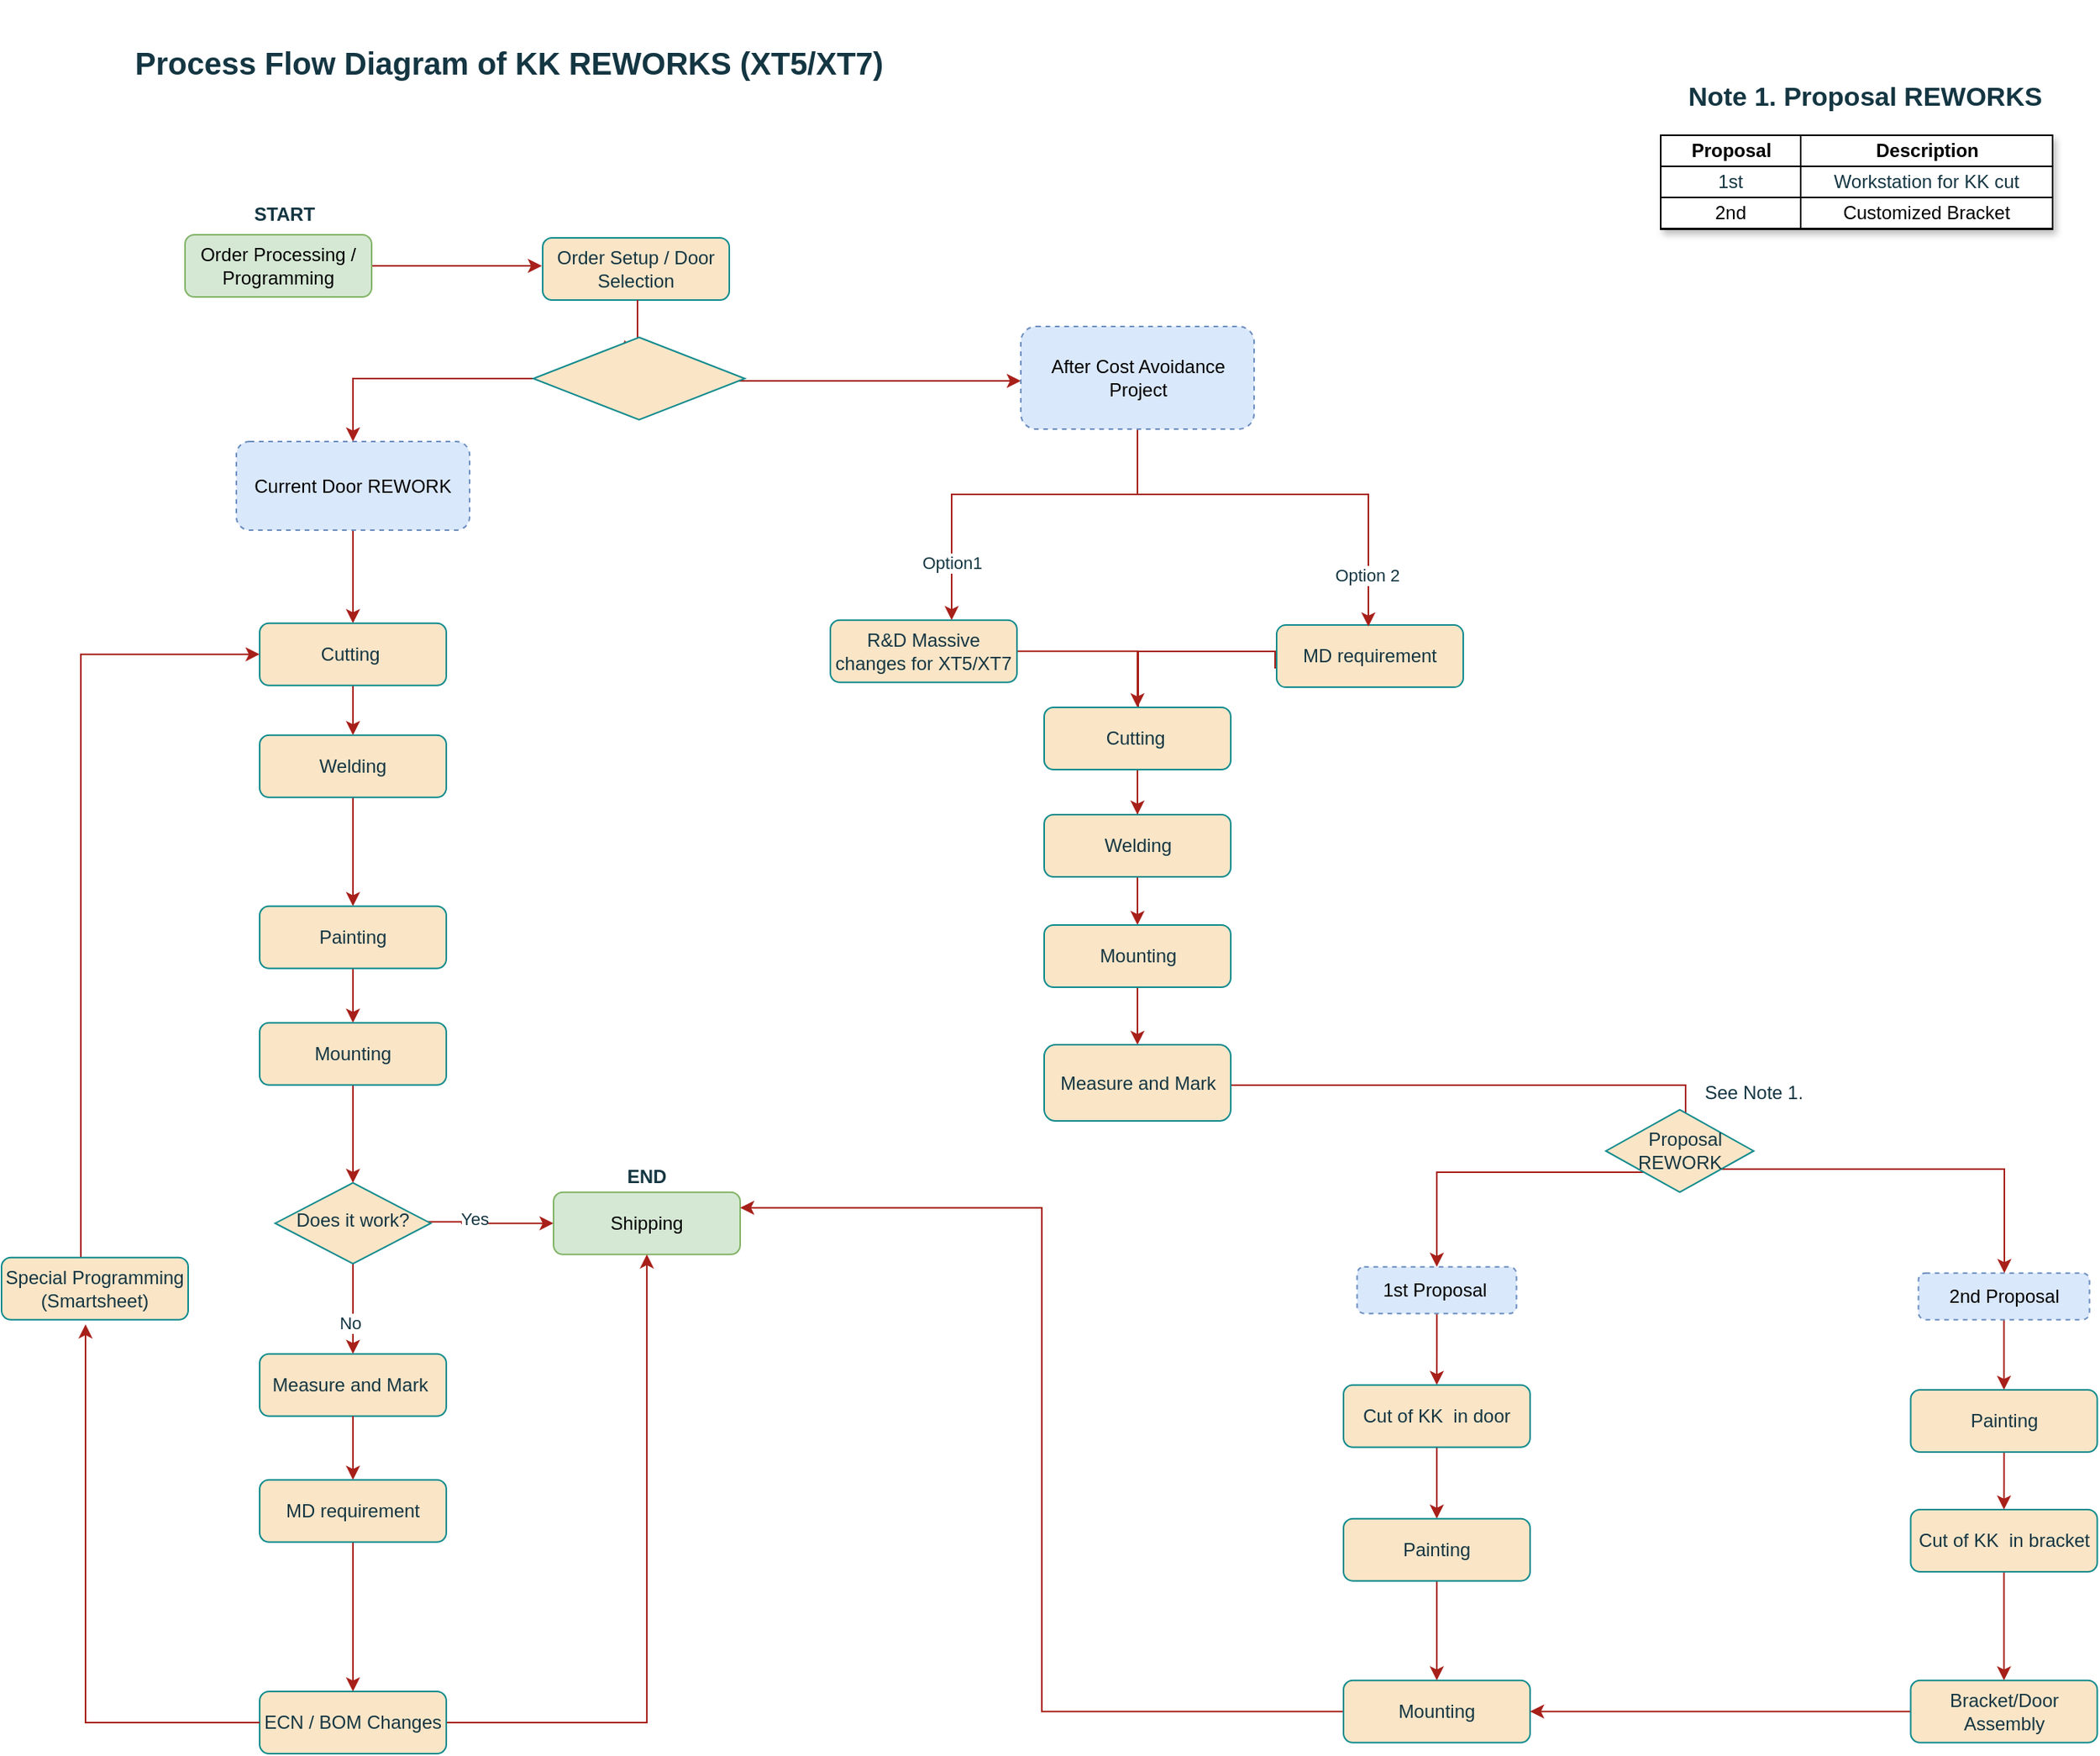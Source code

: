 <mxfile version="24.7.7" pages="4">
  <diagram id="C5RBs43oDa-KdzZeNtuy" name="Page-1">
    <mxGraphModel dx="2607" dy="1342" grid="0" gridSize="10" guides="1" tooltips="1" connect="1" arrows="1" fold="1" page="1" pageScale="1" pageWidth="1400" pageHeight="1200" math="0" shadow="0">
      <root>
        <mxCell id="WIyWlLk6GJQsqaUBKTNV-0" />
        <mxCell id="WIyWlLk6GJQsqaUBKTNV-1" parent="WIyWlLk6GJQsqaUBKTNV-0" />
        <mxCell id="PHndQEjGq5cGv-mDS4CF-48" style="edgeStyle=orthogonalEdgeStyle;rounded=0;orthogonalLoop=1;jettySize=auto;html=1;strokeColor=#A8201A;fontColor=#143642;fillColor=#FAE5C7;entryX=0;entryY=0.5;entryDx=0;entryDy=0;" edge="1" parent="WIyWlLk6GJQsqaUBKTNV-1" source="PHndQEjGq5cGv-mDS4CF-4" target="PHndQEjGq5cGv-mDS4CF-38">
          <mxGeometry relative="1" as="geometry">
            <mxPoint x="328" y="791.85" as="targetPoint" />
            <Array as="points">
              <mxPoint x="308" y="791.85" />
              <mxPoint x="308" y="792.85" />
              <mxPoint x="355" y="792.85" />
            </Array>
          </mxGeometry>
        </mxCell>
        <mxCell id="PHndQEjGq5cGv-mDS4CF-53" value="Yes" style="edgeLabel;html=1;align=center;verticalAlign=middle;resizable=0;points=[];strokeColor=#0F8B8D;fontColor=#143642;fillColor=#FAE5C7;" vertex="1" connectable="0" parent="PHndQEjGq5cGv-mDS4CF-48">
          <mxGeometry x="0.059" y="-3" relative="1" as="geometry">
            <mxPoint x="-13" y="-6" as="offset" />
          </mxGeometry>
        </mxCell>
        <mxCell id="PHndQEjGq5cGv-mDS4CF-49" style="edgeStyle=orthogonalEdgeStyle;rounded=0;orthogonalLoop=1;jettySize=auto;html=1;entryX=0.5;entryY=0;entryDx=0;entryDy=0;strokeColor=#A8201A;fontColor=#143642;fillColor=#FAE5C7;" edge="1" parent="WIyWlLk6GJQsqaUBKTNV-1" source="PHndQEjGq5cGv-mDS4CF-4" target="PHndQEjGq5cGv-mDS4CF-26">
          <mxGeometry relative="1" as="geometry" />
        </mxCell>
        <mxCell id="PHndQEjGq5cGv-mDS4CF-54" value="No" style="edgeLabel;html=1;align=center;verticalAlign=middle;resizable=0;points=[];strokeColor=#0F8B8D;fontColor=#143642;fillColor=#FAE5C7;" vertex="1" connectable="0" parent="PHndQEjGq5cGv-mDS4CF-49">
          <mxGeometry x="0.304" y="-2" relative="1" as="geometry">
            <mxPoint as="offset" />
          </mxGeometry>
        </mxCell>
        <mxCell id="PHndQEjGq5cGv-mDS4CF-4" value="Does it work?" style="rhombus;whiteSpace=wrap;html=1;shadow=0;fontFamily=Helvetica;fontSize=12;align=center;strokeWidth=1;spacing=6;spacingTop=-4;labelBackgroundColor=none;fillColor=#FAE5C7;strokeColor=#0F8B8D;fontColor=#143642;" vertex="1" parent="WIyWlLk6GJQsqaUBKTNV-1">
          <mxGeometry x="188" y="766.85" width="100" height="52" as="geometry" />
        </mxCell>
        <mxCell id="PHndQEjGq5cGv-mDS4CF-200" style="edgeStyle=orthogonalEdgeStyle;rounded=0;orthogonalLoop=1;jettySize=auto;html=1;strokeColor=#A8201A;fontColor=#143642;fillColor=#FAE5C7;" edge="1" parent="WIyWlLk6GJQsqaUBKTNV-1" source="PHndQEjGq5cGv-mDS4CF-11" target="PHndQEjGq5cGv-mDS4CF-34">
          <mxGeometry relative="1" as="geometry" />
        </mxCell>
        <mxCell id="PHndQEjGq5cGv-mDS4CF-11" value="Current Door REWORK" style="text;html=1;align=center;verticalAlign=middle;whiteSpace=wrap;rounded=1;labelBackgroundColor=none;fillColor=#dae8fc;strokeColor=#6c8ebf;dashed=1;" vertex="1" parent="WIyWlLk6GJQsqaUBKTNV-1">
          <mxGeometry x="163" y="290" width="150" height="57" as="geometry" />
        </mxCell>
        <mxCell id="PHndQEjGq5cGv-mDS4CF-153" style="edgeStyle=orthogonalEdgeStyle;rounded=0;orthogonalLoop=1;jettySize=auto;html=1;entryX=0.5;entryY=0;entryDx=0;entryDy=0;strokeColor=#A8201A;fontColor=#143642;fillColor=#FAE5C7;" edge="1" parent="WIyWlLk6GJQsqaUBKTNV-1" source="PHndQEjGq5cGv-mDS4CF-12" target="PHndQEjGq5cGv-mDS4CF-127">
          <mxGeometry relative="1" as="geometry" />
        </mxCell>
        <mxCell id="PHndQEjGq5cGv-mDS4CF-12" value="1st Proposal&amp;nbsp;" style="text;html=1;align=center;verticalAlign=middle;whiteSpace=wrap;rounded=1;labelBackgroundColor=none;dashed=1;strokeColor=#6c8ebf;fillColor=#dae8fc;" vertex="1" parent="WIyWlLk6GJQsqaUBKTNV-1">
          <mxGeometry x="883.75" y="820.85" width="102.5" height="30" as="geometry" />
        </mxCell>
        <mxCell id="PHndQEjGq5cGv-mDS4CF-210" style="edgeStyle=orthogonalEdgeStyle;rounded=0;orthogonalLoop=1;jettySize=auto;html=1;strokeColor=#A8201A;fontColor=#143642;fillColor=#FAE5C7;" edge="1" parent="WIyWlLk6GJQsqaUBKTNV-1" source="PHndQEjGq5cGv-mDS4CF-24" target="PHndQEjGq5cGv-mDS4CF-207">
          <mxGeometry relative="1" as="geometry" />
        </mxCell>
        <mxCell id="PHndQEjGq5cGv-mDS4CF-24" value="2nd Proposal" style="text;html=1;align=center;verticalAlign=middle;whiteSpace=wrap;rounded=1;labelBackgroundColor=none;strokeColor=#6c8ebf;dashed=1;fillColor=#dae8fc;" vertex="1" parent="WIyWlLk6GJQsqaUBKTNV-1">
          <mxGeometry x="1244.75" y="824.85" width="110" height="30" as="geometry" />
        </mxCell>
        <mxCell id="PHndQEjGq5cGv-mDS4CF-186" style="edgeStyle=orthogonalEdgeStyle;rounded=0;orthogonalLoop=1;jettySize=auto;html=1;strokeColor=#A8201A;fontColor=#143642;fillColor=#FAE5C7;" edge="1" parent="WIyWlLk6GJQsqaUBKTNV-1" source="PHndQEjGq5cGv-mDS4CF-25" target="PHndQEjGq5cGv-mDS4CF-161">
          <mxGeometry relative="1" as="geometry">
            <Array as="points">
              <mxPoint x="421" y="251" />
              <mxPoint x="815" y="251" />
            </Array>
          </mxGeometry>
        </mxCell>
        <mxCell id="PHndQEjGq5cGv-mDS4CF-25" value="Order Setup / Door Selection" style="rounded=1;whiteSpace=wrap;html=1;fontSize=12;glass=0;strokeWidth=1;shadow=0;labelBackgroundColor=none;fillColor=#FAE5C7;strokeColor=#0F8B8D;fontColor=#143642;" vertex="1" parent="WIyWlLk6GJQsqaUBKTNV-1">
          <mxGeometry x="360" y="159" width="120" height="40" as="geometry" />
        </mxCell>
        <mxCell id="PHndQEjGq5cGv-mDS4CF-26" value="Measure and Mark&amp;nbsp;" style="rounded=1;whiteSpace=wrap;html=1;fontSize=12;glass=0;strokeWidth=1;shadow=0;labelBackgroundColor=none;fillColor=#FAE5C7;strokeColor=#0F8B8D;fontColor=#143642;" vertex="1" parent="WIyWlLk6GJQsqaUBKTNV-1">
          <mxGeometry x="178" y="876.85" width="120" height="40" as="geometry" />
        </mxCell>
        <mxCell id="PHndQEjGq5cGv-mDS4CF-203" style="edgeStyle=orthogonalEdgeStyle;rounded=0;orthogonalLoop=1;jettySize=auto;html=1;entryX=0.5;entryY=0;entryDx=0;entryDy=0;strokeColor=#A8201A;fontColor=#143642;fillColor=#FAE5C7;" edge="1" parent="WIyWlLk6GJQsqaUBKTNV-1" source="PHndQEjGq5cGv-mDS4CF-30" target="PHndQEjGq5cGv-mDS4CF-72">
          <mxGeometry relative="1" as="geometry" />
        </mxCell>
        <mxCell id="PHndQEjGq5cGv-mDS4CF-30" value="R&amp;amp;D Massive changes for XT5/XT7" style="rounded=1;whiteSpace=wrap;html=1;fontSize=12;glass=0;strokeWidth=1;shadow=0;labelBackgroundColor=none;fillColor=#FAE5C7;strokeColor=#0F8B8D;fontColor=#143642;" vertex="1" parent="WIyWlLk6GJQsqaUBKTNV-1">
          <mxGeometry x="545" y="404.85" width="120" height="40" as="geometry" />
        </mxCell>
        <mxCell id="PHndQEjGq5cGv-mDS4CF-31" value="MD requirement" style="rounded=1;whiteSpace=wrap;html=1;fontSize=12;glass=0;strokeWidth=1;shadow=0;labelBackgroundColor=none;fillColor=#FAE5C7;strokeColor=#0F8B8D;fontColor=#143642;" vertex="1" parent="WIyWlLk6GJQsqaUBKTNV-1">
          <mxGeometry x="832" y="408.06" width="120" height="40" as="geometry" />
        </mxCell>
        <mxCell id="PHndQEjGq5cGv-mDS4CF-44" style="edgeStyle=orthogonalEdgeStyle;rounded=0;orthogonalLoop=1;jettySize=auto;html=1;strokeColor=#A8201A;fontColor=#143642;fillColor=#FAE5C7;" edge="1" parent="WIyWlLk6GJQsqaUBKTNV-1" source="PHndQEjGq5cGv-mDS4CF-34" target="PHndQEjGq5cGv-mDS4CF-35">
          <mxGeometry relative="1" as="geometry" />
        </mxCell>
        <mxCell id="PHndQEjGq5cGv-mDS4CF-34" value="Cutting&amp;nbsp;" style="rounded=1;whiteSpace=wrap;html=1;fontSize=12;glass=0;strokeWidth=1;shadow=0;labelBackgroundColor=none;fillColor=#FAE5C7;strokeColor=#0F8B8D;fontColor=#143642;" vertex="1" parent="WIyWlLk6GJQsqaUBKTNV-1">
          <mxGeometry x="178" y="406.85" width="120" height="40" as="geometry" />
        </mxCell>
        <mxCell id="PHndQEjGq5cGv-mDS4CF-45" style="edgeStyle=orthogonalEdgeStyle;rounded=0;orthogonalLoop=1;jettySize=auto;html=1;strokeColor=#A8201A;fontColor=#143642;fillColor=#FAE5C7;" edge="1" parent="WIyWlLk6GJQsqaUBKTNV-1" source="PHndQEjGq5cGv-mDS4CF-35" target="PHndQEjGq5cGv-mDS4CF-36">
          <mxGeometry relative="1" as="geometry" />
        </mxCell>
        <mxCell id="PHndQEjGq5cGv-mDS4CF-35" value="Welding" style="rounded=1;whiteSpace=wrap;html=1;fontSize=12;glass=0;strokeWidth=1;shadow=0;labelBackgroundColor=none;fillColor=#FAE5C7;strokeColor=#0F8B8D;fontColor=#143642;" vertex="1" parent="WIyWlLk6GJQsqaUBKTNV-1">
          <mxGeometry x="178" y="478.85" width="120" height="40" as="geometry" />
        </mxCell>
        <mxCell id="PHndQEjGq5cGv-mDS4CF-46" style="edgeStyle=orthogonalEdgeStyle;rounded=0;orthogonalLoop=1;jettySize=auto;html=1;strokeColor=#A8201A;fontColor=#143642;fillColor=#FAE5C7;" edge="1" parent="WIyWlLk6GJQsqaUBKTNV-1" source="PHndQEjGq5cGv-mDS4CF-36" target="PHndQEjGq5cGv-mDS4CF-37">
          <mxGeometry relative="1" as="geometry" />
        </mxCell>
        <mxCell id="PHndQEjGq5cGv-mDS4CF-36" value="Painting" style="rounded=1;whiteSpace=wrap;html=1;fontSize=12;glass=0;strokeWidth=1;shadow=0;labelBackgroundColor=none;fillColor=#FAE5C7;strokeColor=#0F8B8D;fontColor=#143642;" vertex="1" parent="WIyWlLk6GJQsqaUBKTNV-1">
          <mxGeometry x="178" y="588.85" width="120" height="40" as="geometry" />
        </mxCell>
        <mxCell id="PHndQEjGq5cGv-mDS4CF-47" style="edgeStyle=orthogonalEdgeStyle;rounded=0;orthogonalLoop=1;jettySize=auto;html=1;strokeColor=#A8201A;fontColor=#143642;fillColor=#FAE5C7;" edge="1" parent="WIyWlLk6GJQsqaUBKTNV-1" source="PHndQEjGq5cGv-mDS4CF-37" target="PHndQEjGq5cGv-mDS4CF-4">
          <mxGeometry relative="1" as="geometry" />
        </mxCell>
        <mxCell id="PHndQEjGq5cGv-mDS4CF-37" value="Mounting" style="rounded=1;whiteSpace=wrap;html=1;fontSize=12;glass=0;strokeWidth=1;shadow=0;labelBackgroundColor=none;fillColor=#FAE5C7;strokeColor=#0F8B8D;fontColor=#143642;" vertex="1" parent="WIyWlLk6GJQsqaUBKTNV-1">
          <mxGeometry x="178" y="663.85" width="120" height="40" as="geometry" />
        </mxCell>
        <mxCell id="PHndQEjGq5cGv-mDS4CF-38" value="Shipping" style="rounded=1;whiteSpace=wrap;html=1;fontSize=12;glass=0;strokeWidth=1;shadow=0;labelBackgroundColor=none;fillColor=#d5e8d4;strokeColor=#82b366;" vertex="1" parent="WIyWlLk6GJQsqaUBKTNV-1">
          <mxGeometry x="367" y="772.85" width="120" height="40" as="geometry" />
        </mxCell>
        <mxCell id="PHndQEjGq5cGv-mDS4CF-40" style="edgeStyle=orthogonalEdgeStyle;rounded=0;orthogonalLoop=1;jettySize=auto;html=1;strokeColor=#A8201A;fontColor=#143642;fillColor=#FAE5C7;" edge="1" parent="WIyWlLk6GJQsqaUBKTNV-1" source="PHndQEjGq5cGv-mDS4CF-39" target="PHndQEjGq5cGv-mDS4CF-34">
          <mxGeometry relative="1" as="geometry">
            <Array as="points">
              <mxPoint x="63" y="426.85" />
            </Array>
          </mxGeometry>
        </mxCell>
        <mxCell id="PHndQEjGq5cGv-mDS4CF-39" value="Special Programming (Smartsheet)" style="rounded=1;whiteSpace=wrap;html=1;fontSize=12;glass=0;strokeWidth=1;shadow=0;labelBackgroundColor=none;fillColor=#FAE5C7;strokeColor=#0F8B8D;fontColor=#143642;" vertex="1" parent="WIyWlLk6GJQsqaUBKTNV-1">
          <mxGeometry x="12" y="814.85" width="120" height="40" as="geometry" />
        </mxCell>
        <mxCell id="PHndQEjGq5cGv-mDS4CF-51" style="edgeStyle=orthogonalEdgeStyle;rounded=0;orthogonalLoop=1;jettySize=auto;html=1;strokeColor=#A8201A;fontColor=#143642;fillColor=#FAE5C7;" edge="1" parent="WIyWlLk6GJQsqaUBKTNV-1" source="PHndQEjGq5cGv-mDS4CF-41" target="PHndQEjGq5cGv-mDS4CF-38">
          <mxGeometry relative="1" as="geometry" />
        </mxCell>
        <mxCell id="PHndQEjGq5cGv-mDS4CF-41" value="ECN / BOM Changes" style="rounded=1;whiteSpace=wrap;html=1;fontSize=12;glass=0;strokeWidth=1;shadow=0;labelBackgroundColor=none;fillColor=#FAE5C7;strokeColor=#0F8B8D;fontColor=#143642;" vertex="1" parent="WIyWlLk6GJQsqaUBKTNV-1">
          <mxGeometry x="178" y="1094" width="120" height="40" as="geometry" />
        </mxCell>
        <mxCell id="PHndQEjGq5cGv-mDS4CF-50" style="edgeStyle=orthogonalEdgeStyle;rounded=0;orthogonalLoop=1;jettySize=auto;html=1;strokeColor=#A8201A;fontColor=#143642;fillColor=#FAE5C7;entryX=0.5;entryY=0;entryDx=0;entryDy=0;" edge="1" parent="WIyWlLk6GJQsqaUBKTNV-1" source="PHndQEjGq5cGv-mDS4CF-79" target="PHndQEjGq5cGv-mDS4CF-41">
          <mxGeometry relative="1" as="geometry">
            <mxPoint x="238" y="947.85" as="targetPoint" />
          </mxGeometry>
        </mxCell>
        <mxCell id="PHndQEjGq5cGv-mDS4CF-52" style="edgeStyle=orthogonalEdgeStyle;rounded=0;orthogonalLoop=1;jettySize=auto;html=1;entryX=0.45;entryY=1.075;entryDx=0;entryDy=0;entryPerimeter=0;strokeColor=#A8201A;fontColor=#143642;fillColor=#FAE5C7;" edge="1" parent="WIyWlLk6GJQsqaUBKTNV-1" source="PHndQEjGq5cGv-mDS4CF-41" target="PHndQEjGq5cGv-mDS4CF-39">
          <mxGeometry relative="1" as="geometry" />
        </mxCell>
        <mxCell id="PHndQEjGq5cGv-mDS4CF-58" style="edgeStyle=orthogonalEdgeStyle;rounded=0;orthogonalLoop=1;jettySize=auto;html=1;entryX=0.65;entryY=0;entryDx=0;entryDy=0;entryPerimeter=0;strokeColor=#A8201A;fontColor=#143642;fillColor=#FAE5C7;" edge="1" parent="WIyWlLk6GJQsqaUBKTNV-1" source="PHndQEjGq5cGv-mDS4CF-161" target="PHndQEjGq5cGv-mDS4CF-30">
          <mxGeometry relative="1" as="geometry">
            <Array as="points">
              <mxPoint x="623" y="324" />
            </Array>
          </mxGeometry>
        </mxCell>
        <mxCell id="PHndQEjGq5cGv-mDS4CF-59" value="Option1" style="edgeLabel;html=1;align=center;verticalAlign=middle;resizable=0;points=[];strokeColor=#0F8B8D;fontColor=#143642;fillColor=#FAE5C7;" vertex="1" connectable="0" parent="PHndQEjGq5cGv-mDS4CF-58">
          <mxGeometry x="0.916" y="-4" relative="1" as="geometry">
            <mxPoint x="4" y="-27" as="offset" />
          </mxGeometry>
        </mxCell>
        <mxCell id="PHndQEjGq5cGv-mDS4CF-213" style="edgeStyle=orthogonalEdgeStyle;rounded=0;orthogonalLoop=1;jettySize=auto;html=1;entryX=1;entryY=0.25;entryDx=0;entryDy=0;strokeColor=#A8201A;fontColor=#143642;fillColor=#FAE5C7;" edge="1" parent="WIyWlLk6GJQsqaUBKTNV-1" source="PHndQEjGq5cGv-mDS4CF-75" target="PHndQEjGq5cGv-mDS4CF-38">
          <mxGeometry relative="1" as="geometry" />
        </mxCell>
        <mxCell id="PHndQEjGq5cGv-mDS4CF-75" value="Mounting" style="rounded=1;whiteSpace=wrap;html=1;fontSize=12;glass=0;strokeWidth=1;shadow=0;labelBackgroundColor=none;fillColor=#FAE5C7;strokeColor=#0F8B8D;fontColor=#143642;" vertex="1" parent="WIyWlLk6GJQsqaUBKTNV-1">
          <mxGeometry x="875" y="1086.85" width="120" height="40" as="geometry" />
        </mxCell>
        <mxCell id="PHndQEjGq5cGv-mDS4CF-80" value="" style="edgeStyle=orthogonalEdgeStyle;rounded=0;orthogonalLoop=1;jettySize=auto;html=1;strokeColor=#A8201A;fontColor=#143642;fillColor=#FAE5C7;entryX=0.5;entryY=0;entryDx=0;entryDy=0;" edge="1" parent="WIyWlLk6GJQsqaUBKTNV-1" source="PHndQEjGq5cGv-mDS4CF-26" target="PHndQEjGq5cGv-mDS4CF-79">
          <mxGeometry relative="1" as="geometry">
            <mxPoint x="238" y="916.85" as="sourcePoint" />
            <mxPoint x="238" y="1050.85" as="targetPoint" />
          </mxGeometry>
        </mxCell>
        <mxCell id="PHndQEjGq5cGv-mDS4CF-79" value="MD requirement" style="rounded=1;whiteSpace=wrap;html=1;fontSize=12;glass=0;strokeWidth=1;shadow=0;labelBackgroundColor=none;fillColor=#FAE5C7;strokeColor=#0F8B8D;fontColor=#143642;" vertex="1" parent="WIyWlLk6GJQsqaUBKTNV-1">
          <mxGeometry x="178" y="957.85" width="120" height="40" as="geometry" />
        </mxCell>
        <mxCell id="PHndQEjGq5cGv-mDS4CF-134" style="edgeStyle=orthogonalEdgeStyle;rounded=0;orthogonalLoop=1;jettySize=auto;html=1;entryX=0.5;entryY=0;entryDx=0;entryDy=0;strokeColor=#A8201A;fontColor=#143642;fillColor=#FAE5C7;" edge="1" parent="WIyWlLk6GJQsqaUBKTNV-1" source="PHndQEjGq5cGv-mDS4CF-127" target="PHndQEjGq5cGv-mDS4CF-128">
          <mxGeometry relative="1" as="geometry" />
        </mxCell>
        <mxCell id="PHndQEjGq5cGv-mDS4CF-127" value="Cut of KK&amp;nbsp; in door" style="rounded=1;whiteSpace=wrap;html=1;fontSize=12;glass=0;strokeWidth=1;shadow=0;labelBackgroundColor=none;fillColor=#FAE5C7;strokeColor=#0F8B8D;fontColor=#143642;" vertex="1" parent="WIyWlLk6GJQsqaUBKTNV-1">
          <mxGeometry x="875" y="896.85" width="120" height="40" as="geometry" />
        </mxCell>
        <mxCell id="PHndQEjGq5cGv-mDS4CF-141" style="edgeStyle=orthogonalEdgeStyle;rounded=0;orthogonalLoop=1;jettySize=auto;html=1;entryX=0.5;entryY=0;entryDx=0;entryDy=0;strokeColor=#A8201A;fontColor=#143642;fillColor=#FAE5C7;" edge="1" parent="WIyWlLk6GJQsqaUBKTNV-1" source="PHndQEjGq5cGv-mDS4CF-128" target="PHndQEjGq5cGv-mDS4CF-75">
          <mxGeometry relative="1" as="geometry" />
        </mxCell>
        <mxCell id="PHndQEjGq5cGv-mDS4CF-128" value="Painting" style="rounded=1;whiteSpace=wrap;html=1;fontSize=12;glass=0;strokeWidth=1;shadow=0;labelBackgroundColor=none;fillColor=#FAE5C7;strokeColor=#0F8B8D;fontColor=#143642;" vertex="1" parent="WIyWlLk6GJQsqaUBKTNV-1">
          <mxGeometry x="875" y="982.85" width="120" height="40" as="geometry" />
        </mxCell>
        <mxCell id="PHndQEjGq5cGv-mDS4CF-139" value="" style="edgeStyle=orthogonalEdgeStyle;rounded=0;orthogonalLoop=1;jettySize=auto;html=1;strokeColor=#A8201A;fontColor=#143642;fillColor=#FAE5C7;" edge="1" parent="WIyWlLk6GJQsqaUBKTNV-1">
          <mxGeometry relative="1" as="geometry">
            <mxPoint x="831" y="436.061" as="sourcePoint" />
            <mxPoint x="743" y="471.97" as="targetPoint" />
            <Array as="points">
              <mxPoint x="831" y="425.06" />
              <mxPoint x="743" y="425.06" />
            </Array>
          </mxGeometry>
        </mxCell>
        <mxCell id="PHndQEjGq5cGv-mDS4CF-146" value="" style="edgeStyle=orthogonalEdgeStyle;rounded=0;orthogonalLoop=1;jettySize=auto;html=1;strokeColor=#A8201A;fontColor=#143642;fillColor=#FAE5C7;" edge="1" parent="WIyWlLk6GJQsqaUBKTNV-1" source="PHndQEjGq5cGv-mDS4CF-72" target="PHndQEjGq5cGv-mDS4CF-145">
          <mxGeometry relative="1" as="geometry" />
        </mxCell>
        <mxCell id="PHndQEjGq5cGv-mDS4CF-147" style="edgeStyle=orthogonalEdgeStyle;rounded=0;orthogonalLoop=1;jettySize=auto;html=1;entryX=0.5;entryY=0;entryDx=0;entryDy=0;strokeColor=#A8201A;fontColor=#143642;fillColor=#FAE5C7;" edge="1" parent="WIyWlLk6GJQsqaUBKTNV-1" source="PHndQEjGq5cGv-mDS4CF-72" target="PHndQEjGq5cGv-mDS4CF-74">
          <mxGeometry relative="1" as="geometry" />
        </mxCell>
        <mxCell id="PHndQEjGq5cGv-mDS4CF-72" value="Cutting&amp;nbsp;" style="rounded=1;whiteSpace=wrap;html=1;fontSize=12;glass=0;strokeWidth=1;shadow=0;labelBackgroundColor=none;fillColor=#FAE5C7;strokeColor=#0F8B8D;fontColor=#143642;" vertex="1" parent="WIyWlLk6GJQsqaUBKTNV-1">
          <mxGeometry x="682.5" y="461" width="120" height="40" as="geometry" />
        </mxCell>
        <mxCell id="PHndQEjGq5cGv-mDS4CF-74" value="Welding" style="rounded=1;whiteSpace=wrap;html=1;fontSize=12;glass=0;strokeWidth=1;shadow=0;labelBackgroundColor=none;fillColor=#FAE5C7;strokeColor=#0F8B8D;fontColor=#143642;" vertex="1" parent="WIyWlLk6GJQsqaUBKTNV-1">
          <mxGeometry x="682.5" y="530" width="120" height="40" as="geometry" />
        </mxCell>
        <mxCell id="PHndQEjGq5cGv-mDS4CF-212" style="edgeStyle=orthogonalEdgeStyle;rounded=0;orthogonalLoop=1;jettySize=auto;html=1;entryX=1;entryY=0.5;entryDx=0;entryDy=0;strokeColor=#A8201A;fontColor=#143642;fillColor=#FAE5C7;" edge="1" parent="WIyWlLk6GJQsqaUBKTNV-1" source="PHndQEjGq5cGv-mDS4CF-140" target="PHndQEjGq5cGv-mDS4CF-75">
          <mxGeometry relative="1" as="geometry" />
        </mxCell>
        <mxCell id="PHndQEjGq5cGv-mDS4CF-140" value="Bracket/Door Assembly" style="rounded=1;whiteSpace=wrap;html=1;fontSize=12;glass=0;strokeWidth=1;shadow=0;labelBackgroundColor=none;fillColor=#FAE5C7;strokeColor=#0F8B8D;fontColor=#143642;" vertex="1" parent="WIyWlLk6GJQsqaUBKTNV-1">
          <mxGeometry x="1239.75" y="1086.85" width="120" height="40" as="geometry" />
        </mxCell>
        <mxCell id="PHndQEjGq5cGv-mDS4CF-151" style="edgeStyle=orthogonalEdgeStyle;rounded=0;orthogonalLoop=1;jettySize=auto;html=1;strokeColor=#A8201A;fontColor=#143642;fillColor=#FAE5C7;" edge="1" parent="WIyWlLk6GJQsqaUBKTNV-1" source="PHndQEjGq5cGv-mDS4CF-145" target="PHndQEjGq5cGv-mDS4CF-150">
          <mxGeometry relative="1" as="geometry" />
        </mxCell>
        <mxCell id="PHndQEjGq5cGv-mDS4CF-145" value="Mounting" style="rounded=1;whiteSpace=wrap;html=1;fontSize=12;glass=0;strokeWidth=1;shadow=0;labelBackgroundColor=none;fillColor=#FAE5C7;strokeColor=#0F8B8D;fontColor=#143642;" vertex="1" parent="WIyWlLk6GJQsqaUBKTNV-1">
          <mxGeometry x="682.5" y="601" width="120" height="40" as="geometry" />
        </mxCell>
        <mxCell id="PHndQEjGq5cGv-mDS4CF-204" style="edgeStyle=orthogonalEdgeStyle;rounded=0;orthogonalLoop=1;jettySize=auto;html=1;entryX=0.5;entryY=0;entryDx=0;entryDy=0;strokeColor=#A8201A;fontColor=#143642;fillColor=#FAE5C7;" edge="1" parent="WIyWlLk6GJQsqaUBKTNV-1" source="PHndQEjGq5cGv-mDS4CF-150" target="PHndQEjGq5cGv-mDS4CF-12">
          <mxGeometry relative="1" as="geometry">
            <Array as="points">
              <mxPoint x="1095" y="704" />
              <mxPoint x="1095" y="760" />
              <mxPoint x="935" y="760" />
            </Array>
          </mxGeometry>
        </mxCell>
        <mxCell id="PHndQEjGq5cGv-mDS4CF-205" style="edgeStyle=orthogonalEdgeStyle;rounded=0;orthogonalLoop=1;jettySize=auto;html=1;strokeColor=#A8201A;fontColor=#143642;fillColor=#FAE5C7;" edge="1" parent="WIyWlLk6GJQsqaUBKTNV-1" source="PHndQEjGq5cGv-mDS4CF-150" target="PHndQEjGq5cGv-mDS4CF-24">
          <mxGeometry relative="1" as="geometry">
            <Array as="points">
              <mxPoint x="1095" y="704" />
              <mxPoint x="1095" y="758" />
              <mxPoint x="1300" y="758" />
            </Array>
          </mxGeometry>
        </mxCell>
        <mxCell id="PHndQEjGq5cGv-mDS4CF-150" value="Measure and Mark" style="rounded=1;whiteSpace=wrap;html=1;fontSize=12;glass=0;strokeWidth=1;shadow=0;labelBackgroundColor=none;fillColor=#FAE5C7;strokeColor=#0F8B8D;fontColor=#143642;" vertex="1" parent="WIyWlLk6GJQsqaUBKTNV-1">
          <mxGeometry x="682.5" y="678.06" width="120" height="48.94" as="geometry" />
        </mxCell>
        <mxCell id="PHndQEjGq5cGv-mDS4CF-157" style="edgeStyle=orthogonalEdgeStyle;rounded=0;orthogonalLoop=1;jettySize=auto;html=1;strokeColor=#A8201A;fontColor=#143642;fillColor=#FAE5C7;" edge="1" parent="WIyWlLk6GJQsqaUBKTNV-1" source="PHndQEjGq5cGv-mDS4CF-154" target="PHndQEjGq5cGv-mDS4CF-140">
          <mxGeometry relative="1" as="geometry" />
        </mxCell>
        <mxCell id="PHndQEjGq5cGv-mDS4CF-154" value="Cut of KK&amp;nbsp; in bracket" style="rounded=1;whiteSpace=wrap;html=1;fontSize=12;glass=0;strokeWidth=1;shadow=0;labelBackgroundColor=none;fillColor=#FAE5C7;strokeColor=#0F8B8D;fontColor=#143642;" vertex="1" parent="WIyWlLk6GJQsqaUBKTNV-1">
          <mxGeometry x="1239.75" y="977" width="120" height="40" as="geometry" />
        </mxCell>
        <mxCell id="PHndQEjGq5cGv-mDS4CF-165" style="edgeStyle=orthogonalEdgeStyle;rounded=0;orthogonalLoop=1;jettySize=auto;html=1;entryX=0.5;entryY=0;entryDx=0;entryDy=0;strokeColor=#A8201A;fontColor=#143642;fillColor=#FAE5C7;" edge="1" parent="WIyWlLk6GJQsqaUBKTNV-1" source="PHndQEjGq5cGv-mDS4CF-161">
          <mxGeometry relative="1" as="geometry">
            <mxPoint x="891" y="409" as="targetPoint" />
            <Array as="points">
              <mxPoint x="743" y="324" />
              <mxPoint x="891" y="324" />
            </Array>
          </mxGeometry>
        </mxCell>
        <mxCell id="PHndQEjGq5cGv-mDS4CF-190" value="Option 2" style="edgeLabel;html=1;align=center;verticalAlign=middle;resizable=0;points=[];strokeColor=#0F8B8D;fontColor=#143642;fillColor=#FAE5C7;" vertex="1" connectable="0" parent="PHndQEjGq5cGv-mDS4CF-165">
          <mxGeometry x="0.76" y="-1" relative="1" as="geometry">
            <mxPoint as="offset" />
          </mxGeometry>
        </mxCell>
        <mxCell id="PHndQEjGq5cGv-mDS4CF-161" value="After Cost Avoidance Project" style="text;html=1;align=center;verticalAlign=middle;whiteSpace=wrap;rounded=1;labelBackgroundColor=none;fillColor=#dae8fc;strokeColor=#6c8ebf;dashed=1;" vertex="1" parent="WIyWlLk6GJQsqaUBKTNV-1">
          <mxGeometry x="667.5" y="216" width="150" height="66" as="geometry" />
        </mxCell>
        <mxCell id="PHndQEjGq5cGv-mDS4CF-105" value="Assets" style="childLayout=tableLayout;recursiveResize=0;shadow=1;" vertex="1" parent="WIyWlLk6GJQsqaUBKTNV-1">
          <mxGeometry x="1079" y="93" width="252" height="60.463" as="geometry" />
        </mxCell>
        <mxCell id="PHndQEjGq5cGv-mDS4CF-106" style="shape=tableRow;horizontal=0;startSize=0;swimlaneHead=0;swimlaneBody=0;top=0;left=0;bottom=0;right=0;dropTarget=0;collapsible=0;recursiveResize=0;expand=0;fontStyle=0;strokeColor=inherit;fillColor=#ffffff;fontColor=#143642;" vertex="1" parent="PHndQEjGq5cGv-mDS4CF-105">
          <mxGeometry width="252" height="20" as="geometry" />
        </mxCell>
        <mxCell id="PHndQEjGq5cGv-mDS4CF-107" value="Proposal" style="connectable=0;recursiveResize=0;align=center;fontStyle=1;html=1;" vertex="1" parent="PHndQEjGq5cGv-mDS4CF-106">
          <mxGeometry width="90" height="20" as="geometry">
            <mxRectangle width="90" height="20" as="alternateBounds" />
          </mxGeometry>
        </mxCell>
        <mxCell id="PHndQEjGq5cGv-mDS4CF-108" value="Description" style="connectable=0;recursiveResize=0;align=center;fontStyle=1;html=1;" vertex="1" parent="PHndQEjGq5cGv-mDS4CF-106">
          <mxGeometry x="90" width="162" height="20" as="geometry">
            <mxRectangle width="162" height="20" as="alternateBounds" />
          </mxGeometry>
        </mxCell>
        <mxCell id="PHndQEjGq5cGv-mDS4CF-110" value="" style="shape=tableRow;horizontal=0;startSize=0;swimlaneHead=0;swimlaneBody=0;top=0;left=0;bottom=0;right=0;dropTarget=0;collapsible=0;recursiveResize=0;expand=0;fontStyle=0;strokeColor=inherit;fillColor=#ffffff;fontColor=#143642;" vertex="1" parent="PHndQEjGq5cGv-mDS4CF-105">
          <mxGeometry y="20" width="252" height="20" as="geometry" />
        </mxCell>
        <mxCell id="PHndQEjGq5cGv-mDS4CF-111" value="1st" style="connectable=0;recursiveResize=0;strokeColor=inherit;fillColor=inherit;align=center;whiteSpace=wrap;html=1;fontColor=#143642;" vertex="1" parent="PHndQEjGq5cGv-mDS4CF-110">
          <mxGeometry width="90" height="20" as="geometry">
            <mxRectangle width="90" height="20" as="alternateBounds" />
          </mxGeometry>
        </mxCell>
        <mxCell id="PHndQEjGq5cGv-mDS4CF-112" value="Workstation for KK cut" style="connectable=0;recursiveResize=0;strokeColor=inherit;fillColor=inherit;align=center;whiteSpace=wrap;html=1;fontColor=#143642;" vertex="1" parent="PHndQEjGq5cGv-mDS4CF-110">
          <mxGeometry x="90" width="162" height="20" as="geometry">
            <mxRectangle width="162" height="20" as="alternateBounds" />
          </mxGeometry>
        </mxCell>
        <mxCell id="PHndQEjGq5cGv-mDS4CF-114" value="" style="shape=tableRow;horizontal=0;startSize=0;swimlaneHead=0;swimlaneBody=0;top=0;left=0;bottom=0;right=0;dropTarget=0;collapsible=0;recursiveResize=0;expand=0;fontStyle=1;strokeColor=inherit;fillColor=#EAF2D3;fontColor=#143642;" vertex="1" parent="PHndQEjGq5cGv-mDS4CF-105">
          <mxGeometry y="40" width="252" height="20" as="geometry" />
        </mxCell>
        <mxCell id="PHndQEjGq5cGv-mDS4CF-115" value="2nd" style="connectable=0;recursiveResize=0;whiteSpace=wrap;html=1;" vertex="1" parent="PHndQEjGq5cGv-mDS4CF-114">
          <mxGeometry width="90" height="20" as="geometry">
            <mxRectangle width="90" height="20" as="alternateBounds" />
          </mxGeometry>
        </mxCell>
        <mxCell id="PHndQEjGq5cGv-mDS4CF-116" value="Customized Bracket" style="connectable=0;recursiveResize=0;whiteSpace=wrap;html=1;" vertex="1" parent="PHndQEjGq5cGv-mDS4CF-114">
          <mxGeometry x="90" width="162" height="20" as="geometry">
            <mxRectangle width="162" height="20" as="alternateBounds" />
          </mxGeometry>
        </mxCell>
        <mxCell id="PHndQEjGq5cGv-mDS4CF-189" style="edgeStyle=orthogonalEdgeStyle;rounded=0;orthogonalLoop=1;jettySize=auto;html=1;strokeColor=#A8201A;fontColor=#143642;fillColor=#FAE5C7;" edge="1" parent="WIyWlLk6GJQsqaUBKTNV-1" source="PHndQEjGq5cGv-mDS4CF-188">
          <mxGeometry relative="1" as="geometry">
            <mxPoint x="359.5" y="177" as="targetPoint" />
          </mxGeometry>
        </mxCell>
        <mxCell id="PHndQEjGq5cGv-mDS4CF-188" value="Order Processing / Programming" style="rounded=1;whiteSpace=wrap;html=1;fontSize=12;glass=0;strokeWidth=1;shadow=0;labelBackgroundColor=none;fillColor=#d5e8d4;strokeColor=#82b366;" vertex="1" parent="WIyWlLk6GJQsqaUBKTNV-1">
          <mxGeometry x="130" y="157" width="120" height="40" as="geometry" />
        </mxCell>
        <mxCell id="PHndQEjGq5cGv-mDS4CF-192" value="" style="edgeStyle=orthogonalEdgeStyle;rounded=0;orthogonalLoop=1;jettySize=auto;html=1;entryX=0.433;entryY=0.033;entryDx=0;entryDy=0;entryPerimeter=0;strokeColor=#A8201A;fontColor=#143642;fillColor=#FAE5C7;" edge="1" parent="WIyWlLk6GJQsqaUBKTNV-1" source="PHndQEjGq5cGv-mDS4CF-25" target="PHndQEjGq5cGv-mDS4CF-191">
          <mxGeometry relative="1" as="geometry">
            <mxPoint x="421" y="199" as="sourcePoint" />
            <mxPoint x="222" y="350" as="targetPoint" />
            <Array as="points">
              <mxPoint x="421" y="251" />
            </Array>
          </mxGeometry>
        </mxCell>
        <mxCell id="PHndQEjGq5cGv-mDS4CF-201" style="edgeStyle=orthogonalEdgeStyle;rounded=0;orthogonalLoop=1;jettySize=auto;html=1;entryX=0.5;entryY=0;entryDx=0;entryDy=0;strokeColor=#A8201A;fontColor=#143642;fillColor=#FAE5C7;" edge="1" parent="WIyWlLk6GJQsqaUBKTNV-1" source="PHndQEjGq5cGv-mDS4CF-191" target="PHndQEjGq5cGv-mDS4CF-11">
          <mxGeometry relative="1" as="geometry" />
        </mxCell>
        <mxCell id="PHndQEjGq5cGv-mDS4CF-191" value="" style="rhombus;whiteSpace=wrap;html=1;strokeColor=#0F8B8D;fontColor=#143642;fillColor=#FAE5C7;" vertex="1" parent="WIyWlLk6GJQsqaUBKTNV-1">
          <mxGeometry x="354" y="223" width="136" height="53" as="geometry" />
        </mxCell>
        <mxCell id="PHndQEjGq5cGv-mDS4CF-193" value="START" style="text;html=1;align=center;verticalAlign=middle;whiteSpace=wrap;rounded=0;fontColor=#143642;fontStyle=1" vertex="1" parent="WIyWlLk6GJQsqaUBKTNV-1">
          <mxGeometry x="164" y="129" width="60" height="30" as="geometry" />
        </mxCell>
        <mxCell id="PHndQEjGq5cGv-mDS4CF-194" value="END" style="text;html=1;align=center;verticalAlign=middle;whiteSpace=wrap;rounded=0;fontColor=#143642;fontStyle=1" vertex="1" parent="WIyWlLk6GJQsqaUBKTNV-1">
          <mxGeometry x="397" y="747.85" width="60" height="30" as="geometry" />
        </mxCell>
        <mxCell id="PHndQEjGq5cGv-mDS4CF-195" value="Process Flow Diagram of KK REWORKS (XT5/XT7)" style="text;html=1;align=center;verticalAlign=middle;whiteSpace=wrap;rounded=0;fontColor=#143642;fontSize=20;labelBackgroundColor=none;fontStyle=1;fontFamily=Helvetica;" vertex="1" parent="WIyWlLk6GJQsqaUBKTNV-1">
          <mxGeometry x="19" y="6" width="639" height="79" as="geometry" />
        </mxCell>
        <mxCell id="PHndQEjGq5cGv-mDS4CF-197" value="See Note 1." style="text;html=1;align=center;verticalAlign=middle;whiteSpace=wrap;rounded=0;fontColor=#143642;" vertex="1" parent="WIyWlLk6GJQsqaUBKTNV-1">
          <mxGeometry x="1101" y="693.85" width="76" height="30" as="geometry" />
        </mxCell>
        <mxCell id="PHndQEjGq5cGv-mDS4CF-198" value="&lt;blockquote style=&quot;margin: 0px 0px 0px 40px; border: none; padding: 0px; font-size: 17px;&quot;&gt;Note 1. Proposal REWORKS&lt;/blockquote&gt;" style="text;strokeColor=none;fillColor=none;html=1;fontSize=17;fontStyle=1;verticalAlign=middle;align=center;fontColor=#143642;" vertex="1" parent="WIyWlLk6GJQsqaUBKTNV-1">
          <mxGeometry x="1139.75" y="49" width="100" height="40" as="geometry" />
        </mxCell>
        <mxCell id="PHndQEjGq5cGv-mDS4CF-76" value="&amp;nbsp; Proposal&lt;div&gt;REWORK&lt;/div&gt;" style="rhombus;whiteSpace=wrap;html=1;strokeColor=#0F8B8D;fontColor=#143642;fillColor=#FAE5C7;" vertex="1" parent="WIyWlLk6GJQsqaUBKTNV-1">
          <mxGeometry x="1043.75" y="719.85" width="95" height="53" as="geometry" />
        </mxCell>
        <mxCell id="PHndQEjGq5cGv-mDS4CF-211" style="edgeStyle=orthogonalEdgeStyle;rounded=0;orthogonalLoop=1;jettySize=auto;html=1;entryX=0.5;entryY=0;entryDx=0;entryDy=0;strokeColor=#A8201A;fontColor=#143642;fillColor=#FAE5C7;" edge="1" parent="WIyWlLk6GJQsqaUBKTNV-1" source="PHndQEjGq5cGv-mDS4CF-207" target="PHndQEjGq5cGv-mDS4CF-154">
          <mxGeometry relative="1" as="geometry" />
        </mxCell>
        <mxCell id="PHndQEjGq5cGv-mDS4CF-207" value="Painting" style="rounded=1;whiteSpace=wrap;html=1;fontSize=12;glass=0;strokeWidth=1;shadow=0;labelBackgroundColor=none;fillColor=#FAE5C7;strokeColor=#0F8B8D;fontColor=#143642;" vertex="1" parent="WIyWlLk6GJQsqaUBKTNV-1">
          <mxGeometry x="1239.75" y="900" width="120" height="40" as="geometry" />
        </mxCell>
      </root>
    </mxGraphModel>
  </diagram>
  <diagram name="Proceso Actual" id="64LynHA9OYRnHHKhTIPZ">
    <mxGraphModel dx="3120" dy="869" grid="0" gridSize="10" guides="1" tooltips="1" connect="1" arrows="1" fold="1" page="1" pageScale="1" pageWidth="1400" pageHeight="1200" math="0" shadow="0">
      <root>
        <mxCell id="G1PPdT6TADLsGu3rCMhH-0" />
        <mxCell id="G1PPdT6TADLsGu3rCMhH-1" parent="G1PPdT6TADLsGu3rCMhH-0" />
        <mxCell id="G1PPdT6TADLsGu3rCMhH-2" style="edgeStyle=orthogonalEdgeStyle;rounded=0;orthogonalLoop=1;jettySize=auto;html=1;strokeColor=#A8201A;fontColor=#143642;fillColor=#FAE5C7;entryX=0;entryY=0.5;entryDx=0;entryDy=0;" edge="1" parent="G1PPdT6TADLsGu3rCMhH-1">
          <mxGeometry relative="1" as="geometry">
            <mxPoint x="636" y="800" as="targetPoint" />
            <Array as="points">
              <mxPoint x="507" y="685" />
              <mxPoint x="624" y="685" />
              <mxPoint x="624" y="800" />
            </Array>
            <mxPoint x="507" y="651" as="sourcePoint" />
          </mxGeometry>
        </mxCell>
        <mxCell id="G1PPdT6TADLsGu3rCMhH-3" value="Yes" style="edgeLabel;html=1;align=center;verticalAlign=middle;resizable=0;points=[];strokeColor=#0F8B8D;fontColor=#143642;fillColor=#FAE5C7;" vertex="1" connectable="0" parent="G1PPdT6TADLsGu3rCMhH-2">
          <mxGeometry x="0.059" y="-3" relative="1" as="geometry">
            <mxPoint x="-47" y="-4" as="offset" />
          </mxGeometry>
        </mxCell>
        <mxCell id="G1PPdT6TADLsGu3rCMhH-4" style="edgeStyle=orthogonalEdgeStyle;rounded=0;orthogonalLoop=1;jettySize=auto;html=1;entryX=0.5;entryY=0;entryDx=0;entryDy=0;strokeColor=#A8201A;fontColor=#143642;fillColor=#FAE5C7;" edge="1" parent="G1PPdT6TADLsGu3rCMhH-1" source="G1PPdT6TADLsGu3rCMhH-6" target="G1PPdT6TADLsGu3rCMhH-15">
          <mxGeometry relative="1" as="geometry" />
        </mxCell>
        <mxCell id="G1PPdT6TADLsGu3rCMhH-5" value="No" style="edgeLabel;html=1;align=center;verticalAlign=middle;resizable=0;points=[];strokeColor=#0F8B8D;fontColor=#143642;fillColor=#FAE5C7;" vertex="1" connectable="0" parent="G1PPdT6TADLsGu3rCMhH-4">
          <mxGeometry x="0.304" y="-2" relative="1" as="geometry">
            <mxPoint x="2" y="-4" as="offset" />
          </mxGeometry>
        </mxCell>
        <mxCell id="G1PPdT6TADLsGu3rCMhH-6" value="Does it work?" style="rhombus;whiteSpace=wrap;html=1;shadow=0;fontFamily=Helvetica;fontSize=12;align=center;strokeWidth=1;spacing=6;spacingTop=-4;labelBackgroundColor=none;fillColor=#FAE5C7;strokeColor=#0F8B8D;fontColor=#143642;" vertex="1" parent="G1PPdT6TADLsGu3rCMhH-1">
          <mxGeometry x="457" y="593" width="100" height="52" as="geometry" />
        </mxCell>
        <mxCell id="G1PPdT6TADLsGu3rCMhH-7" style="edgeStyle=orthogonalEdgeStyle;rounded=0;orthogonalLoop=1;jettySize=auto;html=1;strokeColor=#A8201A;fontColor=#143642;fillColor=#FAE5C7;" edge="1" parent="G1PPdT6TADLsGu3rCMhH-1" source="G1PPdT6TADLsGu3rCMhH-8" target="G1PPdT6TADLsGu3rCMhH-20">
          <mxGeometry relative="1" as="geometry" />
        </mxCell>
        <mxCell id="G1PPdT6TADLsGu3rCMhH-8" value="Current Door REWORK" style="text;html=1;align=center;verticalAlign=middle;whiteSpace=wrap;rounded=1;labelBackgroundColor=none;fillColor=#dae8fc;strokeColor=#6c8ebf;dashed=1;" vertex="1" parent="G1PPdT6TADLsGu3rCMhH-1">
          <mxGeometry x="163" y="328" width="150" height="57" as="geometry" />
        </mxCell>
        <mxCell id="G1PPdT6TADLsGu3rCMhH-14" value="Order Setup / Door Selection" style="rounded=1;whiteSpace=wrap;html=1;fontSize=12;glass=0;strokeWidth=1;shadow=0;labelBackgroundColor=none;fillColor=#FAE5C7;strokeColor=#0F8B8D;fontColor=#143642;" vertex="1" parent="G1PPdT6TADLsGu3rCMhH-1">
          <mxGeometry x="182" y="261" width="120" height="40" as="geometry" />
        </mxCell>
        <mxCell id="G1PPdT6TADLsGu3rCMhH-15" value="Measure and Mark&amp;nbsp;" style="rounded=1;whiteSpace=wrap;html=1;fontSize=12;glass=0;strokeWidth=1;shadow=0;labelBackgroundColor=none;fillColor=#FAE5C7;strokeColor=#0F8B8D;fontColor=#143642;" vertex="1" parent="G1PPdT6TADLsGu3rCMhH-1">
          <mxGeometry x="447" y="734" width="120" height="40" as="geometry" />
        </mxCell>
        <mxCell id="G1PPdT6TADLsGu3rCMhH-19" style="edgeStyle=orthogonalEdgeStyle;rounded=0;orthogonalLoop=1;jettySize=auto;html=1;strokeColor=#A8201A;fontColor=#143642;fillColor=#FAE5C7;" edge="1" parent="G1PPdT6TADLsGu3rCMhH-1" source="G1PPdT6TADLsGu3rCMhH-20" target="G1PPdT6TADLsGu3rCMhH-22">
          <mxGeometry relative="1" as="geometry" />
        </mxCell>
        <mxCell id="G1PPdT6TADLsGu3rCMhH-20" value="Cutting&amp;nbsp;" style="rounded=1;whiteSpace=wrap;html=1;fontSize=12;glass=0;strokeWidth=1;shadow=0;labelBackgroundColor=none;fillColor=#FAE5C7;strokeColor=#0F8B8D;fontColor=#143642;" vertex="1" parent="G1PPdT6TADLsGu3rCMhH-1">
          <mxGeometry x="178" y="406.85" width="120" height="40" as="geometry" />
        </mxCell>
        <mxCell id="G1PPdT6TADLsGu3rCMhH-21" style="edgeStyle=orthogonalEdgeStyle;rounded=0;orthogonalLoop=1;jettySize=auto;html=1;strokeColor=#A8201A;fontColor=#143642;fillColor=#FAE5C7;" edge="1" parent="G1PPdT6TADLsGu3rCMhH-1" source="G1PPdT6TADLsGu3rCMhH-22" target="G1PPdT6TADLsGu3rCMhH-24">
          <mxGeometry relative="1" as="geometry" />
        </mxCell>
        <mxCell id="G1PPdT6TADLsGu3rCMhH-22" value="Welding" style="rounded=1;whiteSpace=wrap;html=1;fontSize=12;glass=0;strokeWidth=1;shadow=0;labelBackgroundColor=none;fillColor=#FAE5C7;strokeColor=#0F8B8D;fontColor=#143642;" vertex="1" parent="G1PPdT6TADLsGu3rCMhH-1">
          <mxGeometry x="178" y="478.85" width="120" height="40" as="geometry" />
        </mxCell>
        <mxCell id="G1PPdT6TADLsGu3rCMhH-23" style="edgeStyle=orthogonalEdgeStyle;rounded=0;orthogonalLoop=1;jettySize=auto;html=1;strokeColor=#A8201A;fontColor=#143642;fillColor=#FAE5C7;" edge="1" parent="G1PPdT6TADLsGu3rCMhH-1" source="G1PPdT6TADLsGu3rCMhH-24" target="G1PPdT6TADLsGu3rCMhH-26">
          <mxGeometry relative="1" as="geometry" />
        </mxCell>
        <mxCell id="G1PPdT6TADLsGu3rCMhH-24" value="Painting" style="rounded=1;whiteSpace=wrap;html=1;fontSize=12;glass=0;strokeWidth=1;shadow=0;labelBackgroundColor=none;fillColor=#FAE5C7;strokeColor=#0F8B8D;fontColor=#143642;" vertex="1" parent="G1PPdT6TADLsGu3rCMhH-1">
          <mxGeometry x="178" y="545" width="120" height="40" as="geometry" />
        </mxCell>
        <mxCell id="G1PPdT6TADLsGu3rCMhH-25" style="edgeStyle=orthogonalEdgeStyle;rounded=0;orthogonalLoop=1;jettySize=auto;html=1;strokeColor=#A8201A;fontColor=#143642;fillColor=#FAE5C7;exitX=1;exitY=0.25;exitDx=0;exitDy=0;" edge="1" parent="G1PPdT6TADLsGu3rCMhH-1" source="G1PPdT6TADLsGu3rCMhH-26" target="G1PPdT6TADLsGu3rCMhH-6">
          <mxGeometry relative="1" as="geometry">
            <mxPoint x="507" y="561" as="sourcePoint" />
          </mxGeometry>
        </mxCell>
        <mxCell id="G1PPdT6TADLsGu3rCMhH-26" value="Mounting" style="rounded=1;whiteSpace=wrap;html=1;fontSize=12;glass=0;strokeWidth=1;shadow=0;labelBackgroundColor=none;fillColor=#FAE5C7;strokeColor=#0F8B8D;fontColor=#143642;" vertex="1" parent="G1PPdT6TADLsGu3rCMhH-1">
          <mxGeometry x="178" y="608" width="120" height="40" as="geometry" />
        </mxCell>
        <mxCell id="G1PPdT6TADLsGu3rCMhH-27" value="Shipping" style="rounded=1;whiteSpace=wrap;html=1;fontSize=12;glass=0;strokeWidth=1;shadow=0;labelBackgroundColor=none;fillColor=#d5e8d4;strokeColor=#82b366;" vertex="1" parent="G1PPdT6TADLsGu3rCMhH-1">
          <mxGeometry x="640" y="777" width="120" height="40" as="geometry" />
        </mxCell>
        <mxCell id="G1PPdT6TADLsGu3rCMhH-28" style="edgeStyle=orthogonalEdgeStyle;rounded=0;orthogonalLoop=1;jettySize=auto;html=1;strokeColor=#A8201A;fontColor=#143642;fillColor=#FAE5C7;" edge="1" parent="G1PPdT6TADLsGu3rCMhH-1" source="G1PPdT6TADLsGu3rCMhH-29" target="G1PPdT6TADLsGu3rCMhH-20">
          <mxGeometry relative="1" as="geometry">
            <Array as="points">
              <mxPoint x="63" y="426.85" />
            </Array>
          </mxGeometry>
        </mxCell>
        <mxCell id="G1PPdT6TADLsGu3rCMhH-29" value="Special Programming (Smartsheet)" style="rounded=1;whiteSpace=wrap;html=1;fontSize=12;glass=0;strokeWidth=1;shadow=0;labelBackgroundColor=none;fillColor=#FAE5C7;strokeColor=#0F8B8D;fontColor=#143642;" vertex="1" parent="G1PPdT6TADLsGu3rCMhH-1">
          <mxGeometry x="281" y="727.85" width="120" height="40" as="geometry" />
        </mxCell>
        <mxCell id="G1PPdT6TADLsGu3rCMhH-31" value="ECN / BOM Changes" style="rounded=1;whiteSpace=wrap;html=1;fontSize=12;glass=0;strokeWidth=1;shadow=0;labelBackgroundColor=none;fillColor=#FAE5C7;strokeColor=#0F8B8D;fontColor=#143642;" vertex="1" parent="G1PPdT6TADLsGu3rCMhH-1">
          <mxGeometry x="447" y="866" width="120" height="40" as="geometry" />
        </mxCell>
        <mxCell id="G1PPdT6TADLsGu3rCMhH-32" style="edgeStyle=orthogonalEdgeStyle;rounded=0;orthogonalLoop=1;jettySize=auto;html=1;strokeColor=#A8201A;fontColor=#143642;fillColor=#FAE5C7;entryX=0.5;entryY=0;entryDx=0;entryDy=0;" edge="1" parent="G1PPdT6TADLsGu3rCMhH-1" source="G1PPdT6TADLsGu3rCMhH-39" target="G1PPdT6TADLsGu3rCMhH-31">
          <mxGeometry relative="1" as="geometry">
            <mxPoint x="507" y="805" as="targetPoint" />
          </mxGeometry>
        </mxCell>
        <mxCell id="G1PPdT6TADLsGu3rCMhH-33" style="edgeStyle=orthogonalEdgeStyle;rounded=0;orthogonalLoop=1;jettySize=auto;html=1;entryX=0.45;entryY=1.075;entryDx=0;entryDy=0;entryPerimeter=0;strokeColor=#A8201A;fontColor=#143642;fillColor=#FAE5C7;" edge="1" parent="G1PPdT6TADLsGu3rCMhH-1" source="G1PPdT6TADLsGu3rCMhH-31" target="G1PPdT6TADLsGu3rCMhH-29">
          <mxGeometry relative="1" as="geometry" />
        </mxCell>
        <mxCell id="G1PPdT6TADLsGu3rCMhH-38" value="" style="edgeStyle=orthogonalEdgeStyle;rounded=0;orthogonalLoop=1;jettySize=auto;html=1;strokeColor=#A8201A;fontColor=#143642;fillColor=#FAE5C7;entryX=0.5;entryY=0;entryDx=0;entryDy=0;" edge="1" parent="G1PPdT6TADLsGu3rCMhH-1" source="G1PPdT6TADLsGu3rCMhH-15" target="G1PPdT6TADLsGu3rCMhH-39">
          <mxGeometry relative="1" as="geometry">
            <mxPoint x="507" y="774" as="sourcePoint" />
            <mxPoint x="507" y="908.0" as="targetPoint" />
          </mxGeometry>
        </mxCell>
        <mxCell id="G1PPdT6TADLsGu3rCMhH-39" value="MD requirement" style="rounded=1;whiteSpace=wrap;html=1;fontSize=12;glass=0;strokeWidth=1;shadow=0;labelBackgroundColor=none;fillColor=#FAE5C7;strokeColor=#0F8B8D;fontColor=#143642;" vertex="1" parent="G1PPdT6TADLsGu3rCMhH-1">
          <mxGeometry x="447" y="793" width="120" height="40" as="geometry" />
        </mxCell>
        <mxCell id="pFGth_GiXk_Gp6wvtfHP-2" style="edgeStyle=orthogonalEdgeStyle;rounded=0;orthogonalLoop=1;jettySize=auto;html=1;entryX=0;entryY=0.25;entryDx=0;entryDy=0;" edge="1" parent="G1PPdT6TADLsGu3rCMhH-1" source="G1PPdT6TADLsGu3rCMhH-72" target="G1PPdT6TADLsGu3rCMhH-14">
          <mxGeometry relative="1" as="geometry" />
        </mxCell>
        <mxCell id="G1PPdT6TADLsGu3rCMhH-72" value="Order Processing / Programming" style="rounded=1;whiteSpace=wrap;html=1;fontSize=12;glass=0;strokeWidth=1;shadow=0;labelBackgroundColor=none;fillColor=#d5e8d4;strokeColor=#82b366;" vertex="1" parent="G1PPdT6TADLsGu3rCMhH-1">
          <mxGeometry x="18" y="238" width="124" height="66" as="geometry" />
        </mxCell>
        <mxCell id="G1PPdT6TADLsGu3rCMhH-76" value="START" style="text;html=1;align=center;verticalAlign=middle;whiteSpace=wrap;rounded=0;fontColor=#143642;fontStyle=1" vertex="1" parent="G1PPdT6TADLsGu3rCMhH-1">
          <mxGeometry x="42" y="210" width="60" height="30" as="geometry" />
        </mxCell>
        <mxCell id="G1PPdT6TADLsGu3rCMhH-77" value="END" style="text;html=1;align=center;verticalAlign=middle;whiteSpace=wrap;rounded=0;fontColor=#143642;fontStyle=1" vertex="1" parent="G1PPdT6TADLsGu3rCMhH-1">
          <mxGeometry x="666" y="737.85" width="60" height="30" as="geometry" />
        </mxCell>
        <mxCell id="G1PPdT6TADLsGu3rCMhH-78" value="Current Process Flow of KK (XT5/XT7)" style="text;html=1;align=center;verticalAlign=middle;whiteSpace=wrap;rounded=0;fontColor=#143642;fontSize=20;labelBackgroundColor=none;fontStyle=1;fontFamily=Helvetica;" vertex="1" parent="G1PPdT6TADLsGu3rCMhH-1">
          <mxGeometry x="-112" y="131" width="639" height="79" as="geometry" />
        </mxCell>
        <mxCell id="pFGth_GiXk_Gp6wvtfHP-1" value="" style="endArrow=classic;html=1;rounded=0;entryX=0.5;entryY=0;entryDx=0;entryDy=0;exitX=0.467;exitY=1.016;exitDx=0;exitDy=0;exitPerimeter=0;strokeColor=#990000;" edge="1" parent="G1PPdT6TADLsGu3rCMhH-1" source="G1PPdT6TADLsGu3rCMhH-14" target="G1PPdT6TADLsGu3rCMhH-8">
          <mxGeometry width="50" height="50" relative="1" as="geometry">
            <mxPoint x="235" y="294" as="sourcePoint" />
            <mxPoint x="339" y="453" as="targetPoint" />
          </mxGeometry>
        </mxCell>
      </root>
    </mxGraphModel>
  </diagram>
  <diagram name="Propuesta 1 " id="21WPB52doIzM5xSdPdEj">
    <mxGraphModel dx="752" dy="256" grid="0" gridSize="10" guides="1" tooltips="1" connect="1" arrows="1" fold="1" page="1" pageScale="1" pageWidth="1400" pageHeight="1200" math="0" shadow="0">
      <root>
        <mxCell id="NoPiZQYgb5MLphapNE1i-0" />
        <mxCell id="NoPiZQYgb5MLphapNE1i-1" parent="NoPiZQYgb5MLphapNE1i-0" />
        <mxCell id="NoPiZQYgb5MLphapNE1i-9" style="edgeStyle=orthogonalEdgeStyle;rounded=0;orthogonalLoop=1;jettySize=auto;html=1;entryX=0.5;entryY=0;entryDx=0;entryDy=0;strokeColor=#A8201A;fontColor=#143642;fillColor=#FAE5C7;" edge="1" parent="NoPiZQYgb5MLphapNE1i-1" source="NoPiZQYgb5MLphapNE1i-10" target="NoPiZQYgb5MLphapNE1i-41">
          <mxGeometry relative="1" as="geometry" />
        </mxCell>
        <mxCell id="NoPiZQYgb5MLphapNE1i-10" value="1st Proposal&amp;nbsp;" style="text;html=1;align=center;verticalAlign=middle;whiteSpace=wrap;rounded=1;labelBackgroundColor=none;dashed=1;strokeColor=#6c8ebf;fillColor=#dae8fc;" vertex="1" parent="NoPiZQYgb5MLphapNE1i-1">
          <mxGeometry x="532.75" y="846.85" width="102.5" height="30" as="geometry" />
        </mxCell>
        <mxCell id="NoPiZQYgb5MLphapNE1i-11" style="edgeStyle=orthogonalEdgeStyle;rounded=0;orthogonalLoop=1;jettySize=auto;html=1;strokeColor=#A8201A;fontColor=#143642;fillColor=#FAE5C7;" edge="1" parent="NoPiZQYgb5MLphapNE1i-1" source="NoPiZQYgb5MLphapNE1i-12" target="NoPiZQYgb5MLphapNE1i-83">
          <mxGeometry relative="1" as="geometry" />
        </mxCell>
        <mxCell id="NoPiZQYgb5MLphapNE1i-12" value="2nd Proposal" style="text;html=1;align=center;verticalAlign=middle;whiteSpace=wrap;rounded=1;labelBackgroundColor=none;strokeColor=#6c8ebf;dashed=1;fillColor=#dae8fc;" vertex="1" parent="NoPiZQYgb5MLphapNE1i-1">
          <mxGeometry x="893.75" y="850.85" width="110" height="30" as="geometry" />
        </mxCell>
        <mxCell id="NoPiZQYgb5MLphapNE1i-14" value="Order Setup / Door Selection" style="rounded=1;whiteSpace=wrap;html=1;fontSize=12;glass=0;strokeWidth=1;shadow=0;labelBackgroundColor=none;fillColor=#FAE5C7;strokeColor=#0F8B8D;fontColor=#143642;" vertex="1" parent="NoPiZQYgb5MLphapNE1i-1">
          <mxGeometry x="331.5" y="340" width="120" height="40" as="geometry" />
        </mxCell>
        <mxCell id="uKewRBpzBkcz_yPV6ERO-3" style="edgeStyle=orthogonalEdgeStyle;rounded=0;orthogonalLoop=1;jettySize=auto;html=1;strokeColor=#990000;exitX=0.5;exitY=1;exitDx=0;exitDy=0;entryX=0.5;entryY=0;entryDx=0;entryDy=0;" edge="1" parent="NoPiZQYgb5MLphapNE1i-1" source="NoPiZQYgb5MLphapNE1i-14" target="NoPiZQYgb5MLphapNE1i-47">
          <mxGeometry relative="1" as="geometry">
            <mxPoint x="391.5" y="486.32" as="targetPoint" />
            <mxPoint x="391.52" y="453" as="sourcePoint" />
          </mxGeometry>
        </mxCell>
        <mxCell id="NoPiZQYgb5MLphapNE1i-27" value="Shipping" style="rounded=1;whiteSpace=wrap;html=1;fontSize=12;glass=0;strokeWidth=1;shadow=0;labelBackgroundColor=none;fillColor=#d5e8d4;strokeColor=#82b366;" vertex="1" parent="NoPiZQYgb5MLphapNE1i-1">
          <mxGeometry x="649" y="1216" width="120" height="40" as="geometry" />
        </mxCell>
        <mxCell id="NoPiZQYgb5MLphapNE1i-36" style="edgeStyle=orthogonalEdgeStyle;rounded=0;orthogonalLoop=1;jettySize=auto;html=1;entryX=1;entryY=0.25;entryDx=0;entryDy=0;strokeColor=#A8201A;fontColor=#143642;fillColor=#FAE5C7;" edge="1" parent="NoPiZQYgb5MLphapNE1i-1" source="NoPiZQYgb5MLphapNE1i-37" target="NoPiZQYgb5MLphapNE1i-27">
          <mxGeometry relative="1" as="geometry" />
        </mxCell>
        <mxCell id="NoPiZQYgb5MLphapNE1i-37" value="Mounting" style="rounded=1;whiteSpace=wrap;html=1;fontSize=12;glass=0;strokeWidth=1;shadow=0;labelBackgroundColor=none;fillColor=#FAE5C7;strokeColor=#0F8B8D;fontColor=#143642;" vertex="1" parent="NoPiZQYgb5MLphapNE1i-1">
          <mxGeometry x="524" y="1112.85" width="120" height="40" as="geometry" />
        </mxCell>
        <mxCell id="NoPiZQYgb5MLphapNE1i-40" style="edgeStyle=orthogonalEdgeStyle;rounded=0;orthogonalLoop=1;jettySize=auto;html=1;entryX=0.5;entryY=0;entryDx=0;entryDy=0;strokeColor=#A8201A;fontColor=#143642;fillColor=#FAE5C7;" edge="1" parent="NoPiZQYgb5MLphapNE1i-1" source="NoPiZQYgb5MLphapNE1i-41" target="NoPiZQYgb5MLphapNE1i-43">
          <mxGeometry relative="1" as="geometry" />
        </mxCell>
        <mxCell id="NoPiZQYgb5MLphapNE1i-41" value="Cut of KK&amp;nbsp; in door" style="rounded=1;whiteSpace=wrap;html=1;fontSize=12;glass=0;strokeWidth=1;shadow=0;labelBackgroundColor=none;fillColor=#FAE5C7;strokeColor=#0F8B8D;fontColor=#143642;" vertex="1" parent="NoPiZQYgb5MLphapNE1i-1">
          <mxGeometry x="524" y="922.85" width="120" height="40" as="geometry" />
        </mxCell>
        <mxCell id="NoPiZQYgb5MLphapNE1i-42" style="edgeStyle=orthogonalEdgeStyle;rounded=0;orthogonalLoop=1;jettySize=auto;html=1;entryX=0.5;entryY=0;entryDx=0;entryDy=0;strokeColor=#A8201A;fontColor=#143642;fillColor=#FAE5C7;" edge="1" parent="NoPiZQYgb5MLphapNE1i-1" source="NoPiZQYgb5MLphapNE1i-43" target="NoPiZQYgb5MLphapNE1i-37">
          <mxGeometry relative="1" as="geometry" />
        </mxCell>
        <mxCell id="NoPiZQYgb5MLphapNE1i-43" value="Painting" style="rounded=1;whiteSpace=wrap;html=1;fontSize=12;glass=0;strokeWidth=1;shadow=0;labelBackgroundColor=none;fillColor=#FAE5C7;strokeColor=#0F8B8D;fontColor=#143642;" vertex="1" parent="NoPiZQYgb5MLphapNE1i-1">
          <mxGeometry x="524" y="1008.85" width="120" height="40" as="geometry" />
        </mxCell>
        <mxCell id="NoPiZQYgb5MLphapNE1i-45" value="" style="edgeStyle=orthogonalEdgeStyle;rounded=0;orthogonalLoop=1;jettySize=auto;html=1;strokeColor=#A8201A;fontColor=#143642;fillColor=#FAE5C7;" edge="1" parent="NoPiZQYgb5MLphapNE1i-1" source="NoPiZQYgb5MLphapNE1i-47" target="NoPiZQYgb5MLphapNE1i-52">
          <mxGeometry relative="1" as="geometry" />
        </mxCell>
        <mxCell id="NoPiZQYgb5MLphapNE1i-46" style="edgeStyle=orthogonalEdgeStyle;rounded=0;orthogonalLoop=1;jettySize=auto;html=1;entryX=0.5;entryY=0;entryDx=0;entryDy=0;strokeColor=#A8201A;fontColor=#143642;fillColor=#FAE5C7;" edge="1" parent="NoPiZQYgb5MLphapNE1i-1" source="NoPiZQYgb5MLphapNE1i-47" target="NoPiZQYgb5MLphapNE1i-48">
          <mxGeometry relative="1" as="geometry" />
        </mxCell>
        <mxCell id="NoPiZQYgb5MLphapNE1i-47" value="Cutting&amp;nbsp;" style="rounded=1;whiteSpace=wrap;html=1;fontSize=12;glass=0;strokeWidth=1;shadow=0;labelBackgroundColor=none;fillColor=#FAE5C7;strokeColor=#0F8B8D;fontColor=#143642;" vertex="1" parent="NoPiZQYgb5MLphapNE1i-1">
          <mxGeometry x="331.5" y="406" width="120" height="40" as="geometry" />
        </mxCell>
        <mxCell id="NoPiZQYgb5MLphapNE1i-48" value="Welding" style="rounded=1;whiteSpace=wrap;html=1;fontSize=12;glass=0;strokeWidth=1;shadow=0;labelBackgroundColor=none;fillColor=#FAE5C7;strokeColor=#0F8B8D;fontColor=#143642;" vertex="1" parent="NoPiZQYgb5MLphapNE1i-1">
          <mxGeometry x="331.5" y="475" width="120" height="40" as="geometry" />
        </mxCell>
        <mxCell id="NoPiZQYgb5MLphapNE1i-49" style="edgeStyle=orthogonalEdgeStyle;rounded=0;orthogonalLoop=1;jettySize=auto;html=1;entryX=1;entryY=0.5;entryDx=0;entryDy=0;strokeColor=#A8201A;fontColor=#143642;fillColor=#FAE5C7;" edge="1" parent="NoPiZQYgb5MLphapNE1i-1" source="NoPiZQYgb5MLphapNE1i-50" target="NoPiZQYgb5MLphapNE1i-37">
          <mxGeometry relative="1" as="geometry" />
        </mxCell>
        <mxCell id="NoPiZQYgb5MLphapNE1i-50" value="Bracket/Door Assembly" style="rounded=1;whiteSpace=wrap;html=1;fontSize=12;glass=0;strokeWidth=1;shadow=0;labelBackgroundColor=none;fillColor=#FAE5C7;strokeColor=#0F8B8D;fontColor=#143642;" vertex="1" parent="NoPiZQYgb5MLphapNE1i-1">
          <mxGeometry x="888.75" y="1112.85" width="120" height="40" as="geometry" />
        </mxCell>
        <mxCell id="NoPiZQYgb5MLphapNE1i-51" style="edgeStyle=orthogonalEdgeStyle;rounded=0;orthogonalLoop=1;jettySize=auto;html=1;strokeColor=#A8201A;fontColor=#143642;fillColor=#FAE5C7;" edge="1" parent="NoPiZQYgb5MLphapNE1i-1" source="NoPiZQYgb5MLphapNE1i-52" target="NoPiZQYgb5MLphapNE1i-55">
          <mxGeometry relative="1" as="geometry" />
        </mxCell>
        <mxCell id="NoPiZQYgb5MLphapNE1i-52" value="Mounting" style="rounded=1;whiteSpace=wrap;html=1;fontSize=12;glass=0;strokeWidth=1;shadow=0;labelBackgroundColor=none;fillColor=#FAE5C7;strokeColor=#0F8B8D;fontColor=#143642;" vertex="1" parent="NoPiZQYgb5MLphapNE1i-1">
          <mxGeometry x="331.5" y="546" width="120" height="40" as="geometry" />
        </mxCell>
        <mxCell id="NoPiZQYgb5MLphapNE1i-53" style="edgeStyle=orthogonalEdgeStyle;rounded=0;orthogonalLoop=1;jettySize=auto;html=1;entryX=0.5;entryY=0;entryDx=0;entryDy=0;strokeColor=#A8201A;fontColor=#143642;fillColor=#FAE5C7;" edge="1" parent="NoPiZQYgb5MLphapNE1i-1" source="NoPiZQYgb5MLphapNE1i-55" target="NoPiZQYgb5MLphapNE1i-10">
          <mxGeometry relative="1" as="geometry">
            <Array as="points">
              <mxPoint x="392" y="730" />
              <mxPoint x="584" y="730" />
            </Array>
          </mxGeometry>
        </mxCell>
        <mxCell id="NoPiZQYgb5MLphapNE1i-55" value="Measure and Mark" style="rounded=1;whiteSpace=wrap;html=1;fontSize=12;glass=0;strokeWidth=1;shadow=0;labelBackgroundColor=none;fillColor=#FAE5C7;strokeColor=#0F8B8D;fontColor=#143642;" vertex="1" parent="NoPiZQYgb5MLphapNE1i-1">
          <mxGeometry x="331.5" y="623.06" width="120" height="48.94" as="geometry" />
        </mxCell>
        <mxCell id="NoPiZQYgb5MLphapNE1i-56" style="edgeStyle=orthogonalEdgeStyle;rounded=0;orthogonalLoop=1;jettySize=auto;html=1;strokeColor=#A8201A;fontColor=#143642;fillColor=#FAE5C7;" edge="1" parent="NoPiZQYgb5MLphapNE1i-1" source="NoPiZQYgb5MLphapNE1i-57" target="NoPiZQYgb5MLphapNE1i-50">
          <mxGeometry relative="1" as="geometry" />
        </mxCell>
        <mxCell id="NoPiZQYgb5MLphapNE1i-57" value="Cut of KK&amp;nbsp; in bracket" style="rounded=1;whiteSpace=wrap;html=1;fontSize=12;glass=0;strokeWidth=1;shadow=0;labelBackgroundColor=none;fillColor=#FAE5C7;strokeColor=#0F8B8D;fontColor=#143642;" vertex="1" parent="NoPiZQYgb5MLphapNE1i-1">
          <mxGeometry x="888.75" y="1003" width="120" height="40" as="geometry" />
        </mxCell>
        <mxCell id="NoPiZQYgb5MLphapNE1i-71" style="edgeStyle=orthogonalEdgeStyle;rounded=0;orthogonalLoop=1;jettySize=auto;html=1;strokeColor=#A8201A;fontColor=#143642;fillColor=#FAE5C7;entryX=0;entryY=0.5;entryDx=0;entryDy=0;" edge="1" parent="NoPiZQYgb5MLphapNE1i-1" source="NoPiZQYgb5MLphapNE1i-72" target="NoPiZQYgb5MLphapNE1i-14">
          <mxGeometry relative="1" as="geometry">
            <mxPoint x="323.5" y="340" as="targetPoint" />
          </mxGeometry>
        </mxCell>
        <mxCell id="NoPiZQYgb5MLphapNE1i-72" value="Order Processing / Programming" style="rounded=1;whiteSpace=wrap;html=1;fontSize=12;glass=0;strokeWidth=1;shadow=0;labelBackgroundColor=none;fillColor=#d5e8d4;strokeColor=#82b366;" vertex="1" parent="NoPiZQYgb5MLphapNE1i-1">
          <mxGeometry x="82" y="340" width="120" height="40" as="geometry" />
        </mxCell>
        <mxCell id="NoPiZQYgb5MLphapNE1i-76" value="START" style="text;html=1;align=center;verticalAlign=middle;whiteSpace=wrap;rounded=0;fontColor=#143642;fontStyle=1" vertex="1" parent="NoPiZQYgb5MLphapNE1i-1">
          <mxGeometry x="110" y="306" width="60" height="30" as="geometry" />
        </mxCell>
        <mxCell id="NoPiZQYgb5MLphapNE1i-77" value="END" style="text;html=1;align=center;verticalAlign=middle;whiteSpace=wrap;rounded=0;fontColor=#143642;fontStyle=1" vertex="1" parent="NoPiZQYgb5MLphapNE1i-1">
          <mxGeometry x="683" y="1175" width="60" height="30" as="geometry" />
        </mxCell>
        <mxCell id="NoPiZQYgb5MLphapNE1i-78" value="Process Flow Diagram of KK REWORKS (XT5/XT7)" style="text;html=1;align=center;verticalAlign=middle;whiteSpace=wrap;rounded=0;fontColor=#143642;fontSize=20;labelBackgroundColor=none;fontStyle=1;fontFamily=Helvetica;" vertex="1" parent="NoPiZQYgb5MLphapNE1i-1">
          <mxGeometry x="5" y="50" width="639" height="79" as="geometry" />
        </mxCell>
        <mxCell id="NoPiZQYgb5MLphapNE1i-82" style="edgeStyle=orthogonalEdgeStyle;rounded=0;orthogonalLoop=1;jettySize=auto;html=1;entryX=0.5;entryY=0;entryDx=0;entryDy=0;strokeColor=#A8201A;fontColor=#143642;fillColor=#FAE5C7;" edge="1" parent="NoPiZQYgb5MLphapNE1i-1" source="NoPiZQYgb5MLphapNE1i-83" target="NoPiZQYgb5MLphapNE1i-57">
          <mxGeometry relative="1" as="geometry" />
        </mxCell>
        <mxCell id="NoPiZQYgb5MLphapNE1i-83" value="Painting" style="rounded=1;whiteSpace=wrap;html=1;fontSize=12;glass=0;strokeWidth=1;shadow=0;labelBackgroundColor=none;fillColor=#FAE5C7;strokeColor=#0F8B8D;fontColor=#143642;" vertex="1" parent="NoPiZQYgb5MLphapNE1i-1">
          <mxGeometry x="888.75" y="926" width="120" height="40" as="geometry" />
        </mxCell>
      </root>
    </mxGraphModel>
  </diagram>
  <diagram name="Propuesta 2" id="nV1csnSxoKoqnYarqYKV">
    <mxGraphModel dx="1720" dy="772" grid="0" gridSize="10" guides="1" tooltips="1" connect="1" arrows="1" fold="1" page="1" pageScale="1" pageWidth="1400" pageHeight="1200" math="0" shadow="0">
      <root>
        <mxCell id="LR6EmGqt18sxiTHzfYKs-0" />
        <mxCell id="LR6EmGqt18sxiTHzfYKs-1" parent="LR6EmGqt18sxiTHzfYKs-0" />
        <mxCell id="LR6EmGqt18sxiTHzfYKs-2" style="edgeStyle=orthogonalEdgeStyle;rounded=0;orthogonalLoop=1;jettySize=auto;html=1;entryX=0.5;entryY=0;entryDx=0;entryDy=0;strokeColor=#A8201A;fontColor=#143642;fillColor=#FAE5C7;" edge="1" parent="LR6EmGqt18sxiTHzfYKs-1" source="LR6EmGqt18sxiTHzfYKs-3" target="LR6EmGqt18sxiTHzfYKs-12">
          <mxGeometry relative="1" as="geometry" />
        </mxCell>
        <mxCell id="LR6EmGqt18sxiTHzfYKs-3" value="1st Proposal&amp;nbsp;" style="text;html=1;align=center;verticalAlign=middle;whiteSpace=wrap;rounded=1;labelBackgroundColor=none;dashed=1;strokeColor=#6c8ebf;fillColor=#dae8fc;" vertex="1" parent="LR6EmGqt18sxiTHzfYKs-1">
          <mxGeometry x="532.75" y="846.85" width="102.5" height="30" as="geometry" />
        </mxCell>
        <mxCell id="LR6EmGqt18sxiTHzfYKs-4" style="edgeStyle=orthogonalEdgeStyle;rounded=0;orthogonalLoop=1;jettySize=auto;html=1;strokeColor=#A8201A;fontColor=#143642;fillColor=#FAE5C7;" edge="1" parent="LR6EmGqt18sxiTHzfYKs-1" source="LR6EmGqt18sxiTHzfYKs-5" target="LR6EmGqt18sxiTHzfYKs-33">
          <mxGeometry relative="1" as="geometry" />
        </mxCell>
        <mxCell id="LR6EmGqt18sxiTHzfYKs-5" value="2nd Proposal" style="text;html=1;align=center;verticalAlign=middle;whiteSpace=wrap;rounded=1;labelBackgroundColor=none;strokeColor=#6c8ebf;dashed=1;fillColor=#dae8fc;" vertex="1" parent="LR6EmGqt18sxiTHzfYKs-1">
          <mxGeometry x="893.75" y="850.85" width="110" height="30" as="geometry" />
        </mxCell>
        <mxCell id="LR6EmGqt18sxiTHzfYKs-6" value="Order Setup / Door Selection" style="rounded=1;whiteSpace=wrap;html=1;fontSize=12;glass=0;strokeWidth=1;shadow=0;labelBackgroundColor=none;fillColor=#FAE5C7;strokeColor=#0F8B8D;fontColor=#143642;" vertex="1" parent="LR6EmGqt18sxiTHzfYKs-1">
          <mxGeometry x="331.5" y="340" width="120" height="40" as="geometry" />
        </mxCell>
        <mxCell id="LR6EmGqt18sxiTHzfYKs-7" style="edgeStyle=orthogonalEdgeStyle;rounded=0;orthogonalLoop=1;jettySize=auto;html=1;strokeColor=#990000;exitX=0.5;exitY=1;exitDx=0;exitDy=0;entryX=0.5;entryY=0;entryDx=0;entryDy=0;" edge="1" parent="LR6EmGqt18sxiTHzfYKs-1" source="LR6EmGqt18sxiTHzfYKs-6" target="LR6EmGqt18sxiTHzfYKs-17">
          <mxGeometry relative="1" as="geometry">
            <mxPoint x="391.5" y="486.32" as="targetPoint" />
            <mxPoint x="391.52" y="453" as="sourcePoint" />
          </mxGeometry>
        </mxCell>
        <mxCell id="LR6EmGqt18sxiTHzfYKs-8" value="Shipping" style="rounded=1;whiteSpace=wrap;html=1;fontSize=12;glass=0;strokeWidth=1;shadow=0;labelBackgroundColor=none;fillColor=#d5e8d4;strokeColor=#82b366;" vertex="1" parent="LR6EmGqt18sxiTHzfYKs-1">
          <mxGeometry x="649" y="1216" width="120" height="40" as="geometry" />
        </mxCell>
        <mxCell id="LR6EmGqt18sxiTHzfYKs-9" style="edgeStyle=orthogonalEdgeStyle;rounded=0;orthogonalLoop=1;jettySize=auto;html=1;entryX=1;entryY=0.25;entryDx=0;entryDy=0;strokeColor=#A8201A;fontColor=#143642;fillColor=#FAE5C7;" edge="1" parent="LR6EmGqt18sxiTHzfYKs-1" source="LR6EmGqt18sxiTHzfYKs-10" target="LR6EmGqt18sxiTHzfYKs-8">
          <mxGeometry relative="1" as="geometry" />
        </mxCell>
        <mxCell id="LR6EmGqt18sxiTHzfYKs-10" value="Mounting" style="rounded=1;whiteSpace=wrap;html=1;fontSize=12;glass=0;strokeWidth=1;shadow=0;labelBackgroundColor=none;fillColor=#FAE5C7;strokeColor=#0F8B8D;fontColor=#143642;" vertex="1" parent="LR6EmGqt18sxiTHzfYKs-1">
          <mxGeometry x="524" y="1112.85" width="120" height="40" as="geometry" />
        </mxCell>
        <mxCell id="LR6EmGqt18sxiTHzfYKs-11" style="edgeStyle=orthogonalEdgeStyle;rounded=0;orthogonalLoop=1;jettySize=auto;html=1;entryX=0.5;entryY=0;entryDx=0;entryDy=0;strokeColor=#A8201A;fontColor=#143642;fillColor=#FAE5C7;" edge="1" parent="LR6EmGqt18sxiTHzfYKs-1" source="LR6EmGqt18sxiTHzfYKs-12" target="LR6EmGqt18sxiTHzfYKs-14">
          <mxGeometry relative="1" as="geometry" />
        </mxCell>
        <mxCell id="LR6EmGqt18sxiTHzfYKs-12" value="Cut of KK&amp;nbsp; in door" style="rounded=1;whiteSpace=wrap;html=1;fontSize=12;glass=0;strokeWidth=1;shadow=0;labelBackgroundColor=none;fillColor=#FAE5C7;strokeColor=#0F8B8D;fontColor=#143642;" vertex="1" parent="LR6EmGqt18sxiTHzfYKs-1">
          <mxGeometry x="524" y="922.85" width="120" height="40" as="geometry" />
        </mxCell>
        <mxCell id="LR6EmGqt18sxiTHzfYKs-13" style="edgeStyle=orthogonalEdgeStyle;rounded=0;orthogonalLoop=1;jettySize=auto;html=1;entryX=0.5;entryY=0;entryDx=0;entryDy=0;strokeColor=#A8201A;fontColor=#143642;fillColor=#FAE5C7;" edge="1" parent="LR6EmGqt18sxiTHzfYKs-1" source="LR6EmGqt18sxiTHzfYKs-14" target="LR6EmGqt18sxiTHzfYKs-10">
          <mxGeometry relative="1" as="geometry" />
        </mxCell>
        <mxCell id="LR6EmGqt18sxiTHzfYKs-14" value="Painting" style="rounded=1;whiteSpace=wrap;html=1;fontSize=12;glass=0;strokeWidth=1;shadow=0;labelBackgroundColor=none;fillColor=#FAE5C7;strokeColor=#0F8B8D;fontColor=#143642;" vertex="1" parent="LR6EmGqt18sxiTHzfYKs-1">
          <mxGeometry x="524" y="1008.85" width="120" height="40" as="geometry" />
        </mxCell>
        <mxCell id="LR6EmGqt18sxiTHzfYKs-15" value="" style="edgeStyle=orthogonalEdgeStyle;rounded=0;orthogonalLoop=1;jettySize=auto;html=1;strokeColor=#A8201A;fontColor=#143642;fillColor=#FAE5C7;" edge="1" parent="LR6EmGqt18sxiTHzfYKs-1" source="LR6EmGqt18sxiTHzfYKs-17" target="LR6EmGqt18sxiTHzfYKs-22">
          <mxGeometry relative="1" as="geometry" />
        </mxCell>
        <mxCell id="LR6EmGqt18sxiTHzfYKs-16" style="edgeStyle=orthogonalEdgeStyle;rounded=0;orthogonalLoop=1;jettySize=auto;html=1;entryX=0.5;entryY=0;entryDx=0;entryDy=0;strokeColor=#A8201A;fontColor=#143642;fillColor=#FAE5C7;" edge="1" parent="LR6EmGqt18sxiTHzfYKs-1" source="LR6EmGqt18sxiTHzfYKs-17" target="LR6EmGqt18sxiTHzfYKs-18">
          <mxGeometry relative="1" as="geometry" />
        </mxCell>
        <mxCell id="LR6EmGqt18sxiTHzfYKs-17" value="Cutting&amp;nbsp;" style="rounded=1;whiteSpace=wrap;html=1;fontSize=12;glass=0;strokeWidth=1;shadow=0;labelBackgroundColor=none;fillColor=#FAE5C7;strokeColor=#0F8B8D;fontColor=#143642;" vertex="1" parent="LR6EmGqt18sxiTHzfYKs-1">
          <mxGeometry x="331.5" y="406" width="120" height="40" as="geometry" />
        </mxCell>
        <mxCell id="LR6EmGqt18sxiTHzfYKs-18" value="Welding" style="rounded=1;whiteSpace=wrap;html=1;fontSize=12;glass=0;strokeWidth=1;shadow=0;labelBackgroundColor=none;fillColor=#FAE5C7;strokeColor=#0F8B8D;fontColor=#143642;" vertex="1" parent="LR6EmGqt18sxiTHzfYKs-1">
          <mxGeometry x="331.5" y="475" width="120" height="40" as="geometry" />
        </mxCell>
        <mxCell id="LR6EmGqt18sxiTHzfYKs-19" style="edgeStyle=orthogonalEdgeStyle;rounded=0;orthogonalLoop=1;jettySize=auto;html=1;entryX=1;entryY=0.5;entryDx=0;entryDy=0;strokeColor=#A8201A;fontColor=#143642;fillColor=#FAE5C7;" edge="1" parent="LR6EmGqt18sxiTHzfYKs-1" source="LR6EmGqt18sxiTHzfYKs-20" target="LR6EmGqt18sxiTHzfYKs-10">
          <mxGeometry relative="1" as="geometry" />
        </mxCell>
        <mxCell id="LR6EmGqt18sxiTHzfYKs-20" value="Bracket/Door Assembly" style="rounded=1;whiteSpace=wrap;html=1;fontSize=12;glass=0;strokeWidth=1;shadow=0;labelBackgroundColor=none;fillColor=#FAE5C7;strokeColor=#0F8B8D;fontColor=#143642;" vertex="1" parent="LR6EmGqt18sxiTHzfYKs-1">
          <mxGeometry x="888.75" y="1112.85" width="120" height="40" as="geometry" />
        </mxCell>
        <mxCell id="LR6EmGqt18sxiTHzfYKs-21" style="edgeStyle=orthogonalEdgeStyle;rounded=0;orthogonalLoop=1;jettySize=auto;html=1;strokeColor=#A8201A;fontColor=#143642;fillColor=#FAE5C7;" edge="1" parent="LR6EmGqt18sxiTHzfYKs-1" source="LR6EmGqt18sxiTHzfYKs-22" target="LR6EmGqt18sxiTHzfYKs-24">
          <mxGeometry relative="1" as="geometry" />
        </mxCell>
        <mxCell id="LR6EmGqt18sxiTHzfYKs-22" value="Mounting" style="rounded=1;whiteSpace=wrap;html=1;fontSize=12;glass=0;strokeWidth=1;shadow=0;labelBackgroundColor=none;fillColor=#FAE5C7;strokeColor=#0F8B8D;fontColor=#143642;" vertex="1" parent="LR6EmGqt18sxiTHzfYKs-1">
          <mxGeometry x="331.5" y="546" width="120" height="40" as="geometry" />
        </mxCell>
        <mxCell id="LR6EmGqt18sxiTHzfYKs-23" style="edgeStyle=orthogonalEdgeStyle;rounded=0;orthogonalLoop=1;jettySize=auto;html=1;entryX=0.5;entryY=0;entryDx=0;entryDy=0;strokeColor=#A8201A;fontColor=#143642;fillColor=#FAE5C7;" edge="1" parent="LR6EmGqt18sxiTHzfYKs-1" source="LR6EmGqt18sxiTHzfYKs-24" target="LR6EmGqt18sxiTHzfYKs-3">
          <mxGeometry relative="1" as="geometry">
            <Array as="points">
              <mxPoint x="392" y="730" />
              <mxPoint x="584" y="730" />
            </Array>
          </mxGeometry>
        </mxCell>
        <mxCell id="LR6EmGqt18sxiTHzfYKs-24" value="Measure and Mark" style="rounded=1;whiteSpace=wrap;html=1;fontSize=12;glass=0;strokeWidth=1;shadow=0;labelBackgroundColor=none;fillColor=#FAE5C7;strokeColor=#0F8B8D;fontColor=#143642;" vertex="1" parent="LR6EmGqt18sxiTHzfYKs-1">
          <mxGeometry x="331.5" y="623.06" width="120" height="48.94" as="geometry" />
        </mxCell>
        <mxCell id="LR6EmGqt18sxiTHzfYKs-25" style="edgeStyle=orthogonalEdgeStyle;rounded=0;orthogonalLoop=1;jettySize=auto;html=1;strokeColor=#A8201A;fontColor=#143642;fillColor=#FAE5C7;" edge="1" parent="LR6EmGqt18sxiTHzfYKs-1" source="LR6EmGqt18sxiTHzfYKs-26" target="LR6EmGqt18sxiTHzfYKs-20">
          <mxGeometry relative="1" as="geometry" />
        </mxCell>
        <mxCell id="LR6EmGqt18sxiTHzfYKs-26" value="Cut of KK&amp;nbsp; in bracket" style="rounded=1;whiteSpace=wrap;html=1;fontSize=12;glass=0;strokeWidth=1;shadow=0;labelBackgroundColor=none;fillColor=#FAE5C7;strokeColor=#0F8B8D;fontColor=#143642;" vertex="1" parent="LR6EmGqt18sxiTHzfYKs-1">
          <mxGeometry x="888.75" y="1003" width="120" height="40" as="geometry" />
        </mxCell>
        <mxCell id="LR6EmGqt18sxiTHzfYKs-27" style="edgeStyle=orthogonalEdgeStyle;rounded=0;orthogonalLoop=1;jettySize=auto;html=1;strokeColor=#A8201A;fontColor=#143642;fillColor=#FAE5C7;entryX=0;entryY=0.5;entryDx=0;entryDy=0;" edge="1" parent="LR6EmGqt18sxiTHzfYKs-1" source="LR6EmGqt18sxiTHzfYKs-28" target="LR6EmGqt18sxiTHzfYKs-6">
          <mxGeometry relative="1" as="geometry">
            <mxPoint x="323.5" y="340" as="targetPoint" />
          </mxGeometry>
        </mxCell>
        <mxCell id="LR6EmGqt18sxiTHzfYKs-28" value="Order Processing / Programming" style="rounded=1;whiteSpace=wrap;html=1;fontSize=12;glass=0;strokeWidth=1;shadow=0;labelBackgroundColor=none;fillColor=#d5e8d4;strokeColor=#82b366;" vertex="1" parent="LR6EmGqt18sxiTHzfYKs-1">
          <mxGeometry x="82" y="340" width="120" height="40" as="geometry" />
        </mxCell>
        <mxCell id="LR6EmGqt18sxiTHzfYKs-29" value="START" style="text;html=1;align=center;verticalAlign=middle;whiteSpace=wrap;rounded=0;fontColor=#143642;fontStyle=1" vertex="1" parent="LR6EmGqt18sxiTHzfYKs-1">
          <mxGeometry x="110" y="306" width="60" height="30" as="geometry" />
        </mxCell>
        <mxCell id="LR6EmGqt18sxiTHzfYKs-30" value="END" style="text;html=1;align=center;verticalAlign=middle;whiteSpace=wrap;rounded=0;fontColor=#143642;fontStyle=1" vertex="1" parent="LR6EmGqt18sxiTHzfYKs-1">
          <mxGeometry x="683" y="1175" width="60" height="30" as="geometry" />
        </mxCell>
        <mxCell id="LR6EmGqt18sxiTHzfYKs-31" value="Process Flow Diagram of KK REWORKS (XT5/XT7)" style="text;html=1;align=center;verticalAlign=middle;whiteSpace=wrap;rounded=0;fontColor=#143642;fontSize=20;labelBackgroundColor=none;fontStyle=1;fontFamily=Helvetica;" vertex="1" parent="LR6EmGqt18sxiTHzfYKs-1">
          <mxGeometry x="5" y="50" width="639" height="79" as="geometry" />
        </mxCell>
        <mxCell id="LR6EmGqt18sxiTHzfYKs-32" style="edgeStyle=orthogonalEdgeStyle;rounded=0;orthogonalLoop=1;jettySize=auto;html=1;entryX=0.5;entryY=0;entryDx=0;entryDy=0;strokeColor=#A8201A;fontColor=#143642;fillColor=#FAE5C7;" edge="1" parent="LR6EmGqt18sxiTHzfYKs-1" source="LR6EmGqt18sxiTHzfYKs-33" target="LR6EmGqt18sxiTHzfYKs-26">
          <mxGeometry relative="1" as="geometry" />
        </mxCell>
        <mxCell id="LR6EmGqt18sxiTHzfYKs-33" value="Painting" style="rounded=1;whiteSpace=wrap;html=1;fontSize=12;glass=0;strokeWidth=1;shadow=0;labelBackgroundColor=none;fillColor=#FAE5C7;strokeColor=#0F8B8D;fontColor=#143642;" vertex="1" parent="LR6EmGqt18sxiTHzfYKs-1">
          <mxGeometry x="888.75" y="926" width="120" height="40" as="geometry" />
        </mxCell>
      </root>
    </mxGraphModel>
  </diagram>
</mxfile>
